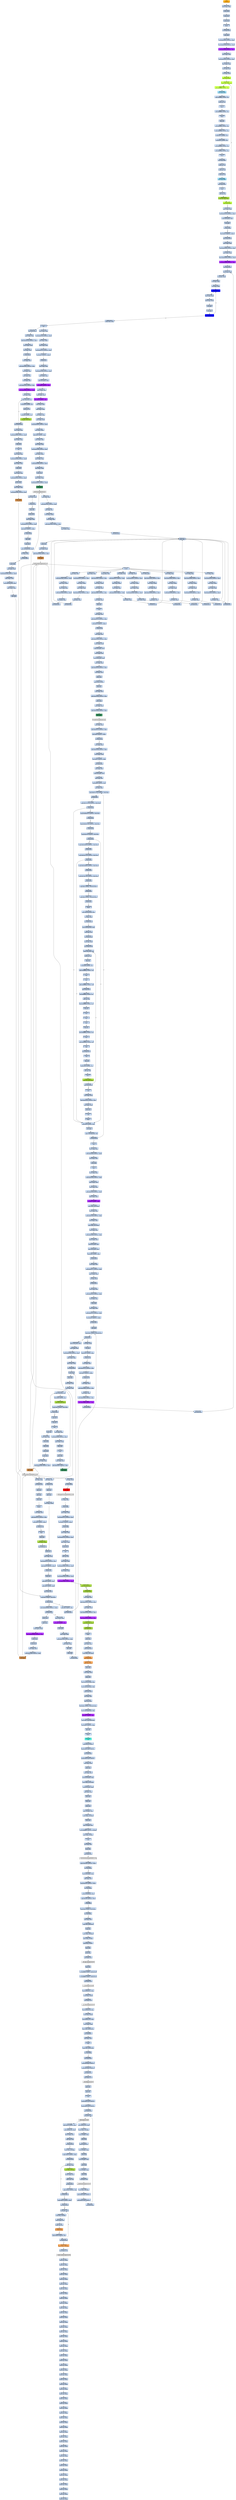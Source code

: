 strict digraph G {
	graph [bgcolor=transparent,
		name=G
	];
	node [color=lightsteelblue,
		fillcolor=lightsteelblue,
		shape=rectangle,
		style=filled
	];
	a0x0041d060pushl_ebp	[color=lightgrey,
		fillcolor=orange,
		label="start\npushl %ebp"];
	a0x0041d061movl_esp_ebp	[label="0x0041d061\nmovl %esp, %ebp"];
	a0x0041d060pushl_ebp -> a0x0041d061movl_esp_ebp	[color="#000000"];
	a0x0041d063pushl_ebx	[label="0x0041d063\npushl %ebx"];
	a0x0041d061movl_esp_ebp -> a0x0041d063pushl_ebx	[color="#000000"];
	a0x0041d064pushl_esi	[label="0x0041d064\npushl %esi"];
	a0x0041d063pushl_ebx -> a0x0041d064pushl_esi	[color="#000000"];
	a0x0041d065pushl_edi	[label="0x0041d065\npushl %edi"];
	a0x0041d064pushl_esi -> a0x0041d065pushl_edi	[color="#000000"];
	a0x0041d066pusha_	[label="0x0041d066\npusha "];
	a0x0041d065pushl_edi -> a0x0041d066pusha_	[color="#000000"];
	a0x0041d067call_0x0041d06c	[label="0x0041d067\ncall 0x0041d06c"];
	a0x0041d066pusha_ -> a0x0041d067call_0x0041d06c	[color="#000000"];
	a0x0041d06cpopl_ebp	[label="0x0041d06c\npopl %ebp"];
	a0x0041d067call_0x0041d06c -> a0x0041d06cpopl_ebp	[color="#000000"];
	a0x0041d06dsubl_0x40286cUINT32_ebp	[label="0x0041d06d\nsubl $0x40286c<UINT32>, %ebp"];
	a0x0041d06cpopl_ebp -> a0x0041d06dsubl_0x40286cUINT32_ebp	[color="#000000"];
	a0x0041d073movl_0x40345dUINT32_ecx	[label="0x0041d073\nmovl $0x40345d<UINT32>, %ecx"];
	a0x0041d06dsubl_0x40286cUINT32_ebp -> a0x0041d073movl_0x40345dUINT32_ecx	[color="#000000"];
	a0x0041d078subl_0x4028c6UINT32_ecx	[color=purple,
		fillcolor=purple,
		label="0x0041d078\nsubl $0x4028c6<UINT32>, %ecx"];
	a0x0041d073movl_0x40345dUINT32_ecx -> a0x0041d078subl_0x4028c6UINT32_ecx	[color="#000000"];
	a0x0041d07emovl_ebp_edx	[label="0x0041d07e\nmovl %ebp, %edx"];
	a0x0041d078subl_0x4028c6UINT32_ecx -> a0x0041d07emovl_ebp_edx	[color="#000000"];
	a0x0041d080addl_0x4028c6UINT32_edx	[label="0x0041d080\naddl $0x4028c6<UINT32>, %edx"];
	a0x0041d07emovl_ebp_edx -> a0x0041d080addl_0x4028c6UINT32_edx	[color="#000000"];
	a0x0041d086leal_edx__edi	[label="0x0041d086\nleal (%edx), %edi"];
	a0x0041d080addl_0x4028c6UINT32_edx -> a0x0041d086leal_edx__edi	[color="#000000"];
	a0x0041d088movl_edi_esi	[label="0x0041d088\nmovl %edi, %esi"];
	a0x0041d086leal_edx__edi -> a0x0041d088movl_edi_esi	[color="#000000"];
	a0x0041d08axorl_eax_eax	[label="0x0041d08a\nxorl %eax, %eax"];
	a0x0041d088movl_edi_esi -> a0x0041d08axorl_eax_eax	[color="#000000"];
	a0x0041d08cjmp_0x0041d092	[color=olivedrab1,
		fillcolor=olivedrab1,
		label="0x0041d08c\njmp 0x0041d092"];
	a0x0041d08axorl_eax_eax -> a0x0041d08cjmp_0x0041d092	[color="#000000"];
	a0x0041d092lodsb_ds_esi__al	[color=olivedrab1,
		fillcolor=olivedrab1,
		label="0x0041d092\nlodsb %ds:(%esi), %al"];
	a0x0041d08cjmp_0x0041d092 -> a0x0041d092lodsb_ds_esi__al	[color="#000000"];
	a0x0041d093xorb_0xffffff9fUINT8_al	[color=olivedrab1,
		fillcolor=olivedrab1,
		label="0x0041d093\nxorb $0xffffff9f<UINT8>, %al"];
	a0x0041d092lodsb_ds_esi__al -> a0x0041d093xorb_0xffffff9fUINT8_al	[color="#000000"];
	a0x0041d095jmp_0x0041d098	[color=skyblue,
		fillcolor=skyblue,
		label="0x0041d095\njmp 0x0041d098"];
	a0x0041d093xorb_0xffffff9fUINT8_al -> a0x0041d095jmp_0x0041d098	[color="#000000"];
	a0x0041d098subb_0xfffffff4UINT8_al	[label="0x0041d098\nsubb $0xfffffff4<UINT8>, %al"];
	a0x0041d095jmp_0x0041d098 -> a0x0041d098subb_0xfffffff4UINT8_al	[color="#000000"];
	a0x0041d09aaddb_cl_al	[label="0x0041d09a\naddb %cl, %al"];
	a0x0041d098subb_0xfffffff4UINT8_al -> a0x0041d09aaddb_cl_al	[color="#000000"];
	a0x0041d09cclc_	[label="0x0041d09c\nclc "];
	a0x0041d09aaddb_cl_al -> a0x0041d09cclc_	[color="#000000"];
	a0x0041d09drolb_0xffffff96UINT8_al	[label="0x0041d09d\nrolb $0xffffff96<UINT8>, %al"];
	a0x0041d09cclc_ -> a0x0041d09drolb_0xffffff96UINT8_al	[color="#000000"];
	a0x0041d0a0nop_	[label="0x0041d0a0\nnop "];
	a0x0041d09drolb_0xffffff96UINT8_al -> a0x0041d0a0nop_	[color="#000000"];
	a0x0041d0a1decb_al	[label="0x0041d0a1\ndecb %al"];
	a0x0041d0a0nop_ -> a0x0041d0a1decb_al	[color="#000000"];
	a0x0041d0a3xorb_0xffffff9fUINT8_al	[label="0x0041d0a3\nxorb $0xffffff9f<UINT8>, %al"];
	a0x0041d0a1decb_al -> a0x0041d0a3xorb_0xffffff9fUINT8_al	[color="#000000"];
	a0x0041d0a5subb_0xffffff8dUINT8_al	[label="0x0041d0a5\nsubb $0xffffff8d<UINT8>, %al"];
	a0x0041d0a3xorb_0xffffff9fUINT8_al -> a0x0041d0a5subb_0xffffff8dUINT8_al	[color="#000000"];
	a0x0041d0a7subb_0x71UINT8_al	[label="0x0041d0a7\nsubb $0x71<UINT8>, %al"];
	a0x0041d0a5subb_0xffffff8dUINT8_al -> a0x0041d0a7subb_0x71UINT8_al	[color="#000000"];
	a0x0041d0a9xorb_0x16UINT8_al	[label="0x0041d0a9\nxorb $0x16<UINT8>, %al"];
	a0x0041d0a7subb_0x71UINT8_al -> a0x0041d0a9xorb_0x16UINT8_al	[color="#000000"];
	a0x0041d0abrorb_0xffffff8bUINT8_al	[label="0x0041d0ab\nrorb $0xffffff8b<UINT8>, %al"];
	a0x0041d0a9xorb_0x16UINT8_al -> a0x0041d0abrorb_0xffffff8bUINT8_al	[color="#000000"];
	a0x0041d0aexorb_0xffffffeeUINT8_al	[label="0x0041d0ae\nxorb $0xffffffee<UINT8>, %al"];
	a0x0041d0abrorb_0xffffff8bUINT8_al -> a0x0041d0aexorb_0xffffffeeUINT8_al	[color="#000000"];
	a0x0041d0b0stc_	[label="0x0041d0b0\nstc "];
	a0x0041d0aexorb_0xffffffeeUINT8_al -> a0x0041d0b0stc_	[color="#000000"];
	a0x0041d0b1jmp_0x0041d0b4	[label="0x0041d0b1\njmp 0x0041d0b4"];
	a0x0041d0b0stc_ -> a0x0041d0b1jmp_0x0041d0b4	[color="#000000"];
	a0x0041d0b4addb_cl_al	[label="0x0041d0b4\naddb %cl, %al"];
	a0x0041d0b1jmp_0x0041d0b4 -> a0x0041d0b4addb_cl_al	[color="#000000"];
	a0x0041d0b6subb_cl_al	[label="0x0041d0b6\nsubb %cl, %al"];
	a0x0041d0b4addb_cl_al -> a0x0041d0b6subb_cl_al	[color="#000000"];
	a0x0041d0b8subb_cl_al	[label="0x0041d0b8\nsubb %cl, %al"];
	a0x0041d0b6subb_cl_al -> a0x0041d0b8subb_cl_al	[color="#000000"];
	a0x0041d0bajmp_0x0041d0bd	[color=skyblue,
		fillcolor=skyblue,
		label="0x0041d0ba\njmp 0x0041d0bd"];
	a0x0041d0b8subb_cl_al -> a0x0041d0bajmp_0x0041d0bd	[color="#000000"];
	a0x0041d0bdjmp_0x0041d0c0	[label="0x0041d0bd\njmp 0x0041d0c0"];
	a0x0041d0bajmp_0x0041d0bd -> a0x0041d0bdjmp_0x0041d0c0	[color="#000000"];
	a0x0041d0c0stc_	[label="0x0041d0c0\nstc "];
	a0x0041d0bdjmp_0x0041d0c0 -> a0x0041d0c0stc_	[color="#000000"];
	a0x0041d0c1subb_cl_al	[label="0x0041d0c1\nsubb %cl, %al"];
	a0x0041d0c0stc_ -> a0x0041d0c1subb_cl_al	[color="#000000"];
	a0x0041d0c3stosb_al_es_edi_	[color=yellowgreen,
		fillcolor=yellowgreen,
		label="0x0041d0c3\nstosb %al, %es:(%edi)"];
	a0x0041d0c1subb_cl_al -> a0x0041d0c3stosb_al_es_edi_	[color="#000000"];
	a0x0041d0c4loop_0x0041d092	[color=olivedrab1,
		fillcolor=olivedrab1,
		label="0x0041d0c4\nloop 0x0041d092"];
	a0x0041d0c3stosb_al_es_edi_ -> a0x0041d0c4loop_0x0041d092	[color="#000000"];
	a0x0041d0c4loop_0x0041d092 -> a0x0041d092lodsb_ds_esi__al	[color="#000000",
		label=T];
	a0x0041d0c6movl_ebp_edx	[label="0x0041d0c6\nmovl %ebp, %edx"];
	a0x0041d0c4loop_0x0041d092 -> a0x0041d0c6movl_ebp_edx	[color="#000000",
		label=F];
	a0x0041d0c8addl_0x40321fUINT32_edx	[label="0x0041d0c8\naddl $0x40321f<UINT32>, %edx"];
	a0x0041d0c6movl_ebp_edx -> a0x0041d0c8addl_0x40321fUINT32_edx	[color="#000000"];
	a0x0041d0cemovl_0x20esp__eax	[label="0x0041d0ce\nmovl 0x20(%esp), %eax"];
	a0x0041d0c8addl_0x40321fUINT32_edx -> a0x0041d0cemovl_0x20esp__eax	[color="#000000"];
	a0x0041d0d2incl_eax	[label="0x0041d0d2\nincl %eax"];
	a0x0041d0cemovl_0x20esp__eax -> a0x0041d0d2incl_eax	[color="#000000"];
	a0x0041d0d3js_0x0041d0dd	[label="0x0041d0d3\njs 0x0041d0dd"];
	a0x0041d0d2incl_eax -> a0x0041d0d3js_0x0041d0dd	[color="#000000"];
	a0x0041d0d5movl_0x1UINT32_edx_	[label="0x0041d0d5\nmovl $0x1<UINT32>, (%edx)"];
	a0x0041d0d3js_0x0041d0dd -> a0x0041d0d5movl_0x1UINT32_edx_	[color="#000000",
		label=F];
	a0x0041d0dbjmp_0x0041d0e3	[label="0x0041d0db\njmp 0x0041d0e3"];
	a0x0041d0d5movl_0x1UINT32_edx_ -> a0x0041d0dbjmp_0x0041d0e3	[color="#000000"];
	a0x0041d0e3movl_ebp_edx	[label="0x0041d0e3\nmovl %ebp, %edx"];
	a0x0041d0dbjmp_0x0041d0e3 -> a0x0041d0e3movl_ebp_edx	[color="#000000"];
	a0x0041d0e5addl_0x402866UINT32_edx	[label="0x0041d0e5\naddl $0x402866<UINT32>, %edx"];
	a0x0041d0e3movl_ebp_edx -> a0x0041d0e5addl_0x402866UINT32_edx	[color="#000000"];
	a0x0041d0ebleal_edx__eax	[label="0x0041d0eb\nleal (%edx), %eax"];
	a0x0041d0e5addl_0x402866UINT32_edx -> a0x0041d0ebleal_edx__eax	[color="#000000"];
	a0x0041d0edmovl_0x403065UINT32_ecx	[label="0x0041d0ed\nmovl $0x403065<UINT32>, %ecx"];
	a0x0041d0ebleal_edx__eax -> a0x0041d0edmovl_0x403065UINT32_ecx	[color="#000000"];
	a0x0041d0f2subl_0x402866UINT32_ecx	[color=purple,
		fillcolor=purple,
		label="0x0041d0f2\nsubl $0x402866<UINT32>, %ecx"];
	a0x0041d0edmovl_0x403065UINT32_ecx -> a0x0041d0f2subl_0x402866UINT32_ecx	[color="#000000"];
	a0x0041d0f8call_0x0041d401	[label="0x0041d0f8\ncall 0x0041d401"];
	a0x0041d0f2subl_0x402866UINT32_ecx -> a0x0041d0f8call_0x0041d401	[color="#000000"];
	a0x0041d401movl_eax_edi	[label="0x0041d401\nmovl %eax, %edi"];
	a0x0041d0f8call_0x0041d401 -> a0x0041d401movl_eax_edi	[color="#000000"];
	a0x0041d403xorl_eax_eax	[label="0x0041d403\nxorl %eax, %eax"];
	a0x0041d401movl_eax_edi -> a0x0041d403xorl_eax_eax	[color="#000000"];
	a0x0041d405xorl_ebx_ebx	[label="0x0041d405\nxorl %ebx, %ebx"];
	a0x0041d403xorl_eax_eax -> a0x0041d405xorl_ebx_ebx	[color="#000000"];
	a0x0041d407xorl_edx_edx	[label="0x0041d407\nxorl %edx, %edx"];
	a0x0041d405xorl_ebx_ebx -> a0x0041d407xorl_edx_edx	[color="#000000"];
	a0x0041d409movb_edi__al	[color=blue,
		fillcolor=blue,
		label="0x0041d409\nmovb (%edi), %al"];
	a0x0041d407xorl_edx_edx -> a0x0041d409movb_edi__al	[color="#000000"];
	a0x0041d40bmull_edx_eax	[label="0x0041d40b\nmull %edx, %eax"];
	a0x0041d409movb_edi__al -> a0x0041d40bmull_edx_eax	[color="#000000"];
	a0x0041d40daddl_eax_ebx	[label="0x0041d40d\naddl %eax, %ebx"];
	a0x0041d40bmull_edx_eax -> a0x0041d40daddl_eax_ebx	[color="#000000"];
	a0x0041d40fincl_edx	[label="0x0041d40f\nincl %edx"];
	a0x0041d40daddl_eax_ebx -> a0x0041d40fincl_edx	[color="#000000"];
	a0x0041d410incl_edi	[label="0x0041d410\nincl %edi"];
	a0x0041d40fincl_edx -> a0x0041d410incl_edi	[color="#000000"];
	a0x0041d411loop_0x0041d409	[color=blue,
		fillcolor=blue,
		label="0x0041d411\nloop 0x0041d409"];
	a0x0041d410incl_edi -> a0x0041d411loop_0x0041d409	[color="#000000"];
	a0x0041d411loop_0x0041d409 -> a0x0041d409movb_edi__al	[color="#000000",
		label=T];
	a0x0041d413xchgl_eax_ebx	[label="0x0041d413\nxchgl %eax, %ebx"];
	a0x0041d411loop_0x0041d409 -> a0x0041d413xchgl_eax_ebx	[color="#000000",
		label=F];
	a0x0041d414ret	[label="0x0041d414\nret"];
	a0x0041d413xchgl_eax_ebx -> a0x0041d414ret	[color="#000000"];
	a0x0041d0fdmovl_ebp_edx	[label="0x0041d0fd\nmovl %ebp, %edx"];
	a0x0041d414ret -> a0x0041d0fdmovl_ebp_edx	[color="#000000"];
	a0x0041d815jmp_0x0041d819	[label="0x0041d815\njmp 0x0041d819"];
	a0x0041d414ret -> a0x0041d815jmp_0x0041d819	[color="#000000"];
	a0x0041d0ffaddl_0x40321bUINT32_edx	[label="0x0041d0ff\naddl $0x40321b<UINT32>, %edx"];
	a0x0041d0fdmovl_ebp_edx -> a0x0041d0ffaddl_0x40321bUINT32_edx	[color="#000000"];
	a0x0041d105movl_eax_edx_	[label="0x0041d105\nmovl %eax, (%edx)"];
	a0x0041d0ffaddl_0x40321bUINT32_edx -> a0x0041d105movl_eax_edx_	[color="#000000"];
	a0x0041d107movl_ebp_edx	[label="0x0041d107\nmovl %ebp, %edx"];
	a0x0041d105movl_eax_edx_ -> a0x0041d107movl_ebp_edx	[color="#000000"];
	a0x0041d109addl_0x403213UINT32_edx	[label="0x0041d109\naddl $0x403213<UINT32>, %edx"];
	a0x0041d107movl_ebp_edx -> a0x0041d109addl_0x403213UINT32_edx	[color="#000000"];
	a0x0041d10ftestl_0x1UINT32_edx_	[label="0x0041d10f\ntestl $0x1<UINT32>, (%edx)"];
	a0x0041d109addl_0x403213UINT32_edx -> a0x0041d10ftestl_0x1UINT32_edx_	[color="#000000"];
	a0x0041d115je_0x0041d15f	[label="0x0041d115\nje 0x0041d15f"];
	a0x0041d10ftestl_0x1UINT32_edx_ -> a0x0041d115je_0x0041d15f	[color="#000000"];
	a0x0041d15fmovl_ebp_edx	[label="0x0041d15f\nmovl %ebp, %edx"];
	a0x0041d115je_0x0041d15f -> a0x0041d15fmovl_ebp_edx	[color="#000000",
		label=T];
	a0x0041d161addl_0x40320bUINT32_edx	[label="0x0041d161\naddl $0x40320b<UINT32>, %edx"];
	a0x0041d15fmovl_ebp_edx -> a0x0041d161addl_0x40320bUINT32_edx	[color="#000000"];
	a0x0041d167movl_edx__eax	[label="0x0041d167\nmovl (%edx), %eax"];
	a0x0041d161addl_0x40320bUINT32_edx -> a0x0041d167movl_edx__eax	[color="#000000"];
	a0x0041d169addl_0x3ceax__eax	[label="0x0041d169\naddl 0x3c(%eax), %eax"];
	a0x0041d167movl_edx__eax -> a0x0041d169addl_0x3ceax__eax	[color="#000000"];
	a0x0041d16caddl_0x80UINT32_eax	[color=purple,
		fillcolor=purple,
		label="0x0041d16c\naddl $0x80<UINT32>, %eax"];
	a0x0041d169addl_0x3ceax__eax -> a0x0041d16caddl_0x80UINT32_eax	[color="#000000"];
	a0x0041d171movl_eax__ecx	[label="0x0041d171\nmovl (%eax), %ecx"];
	a0x0041d16caddl_0x80UINT32_eax -> a0x0041d171movl_eax__ecx	[color="#000000"];
	a0x0041d173addl_edx__ecx	[label="0x0041d173\naddl (%edx), %ecx"];
	a0x0041d171movl_eax__ecx -> a0x0041d173addl_edx__ecx	[color="#000000"];
	a0x0041d175addl_0x10UINT8_ecx	[color=purple,
		fillcolor=purple,
		label="0x0041d175\naddl $0x10<UINT8>, %ecx"];
	a0x0041d173addl_edx__ecx -> a0x0041d175addl_0x10UINT8_ecx	[color="#000000"];
	a0x0041d178movl_ecx__eax	[label="0x0041d178\nmovl (%ecx), %eax"];
	a0x0041d175addl_0x10UINT8_ecx -> a0x0041d178movl_ecx__eax	[color="#000000"];
	a0x0041d17aaddl_edx__eax	[label="0x0041d17a\naddl (%edx), %eax"];
	a0x0041d178movl_ecx__eax -> a0x0041d17aaddl_edx__eax	[color="#000000"];
	a0x0041d17cmovl_eax__ebx	[label="0x0041d17c\nmovl (%eax), %ebx"];
	a0x0041d17aaddl_edx__eax -> a0x0041d17cmovl_eax__ebx	[color="#000000"];
	a0x0041d17emovl_ebp_edx	[label="0x0041d17e\nmovl %ebp, %edx"];
	a0x0041d17cmovl_eax__ebx -> a0x0041d17emovl_ebp_edx	[color="#000000"];
	a0x0041d180addl_0x403397UINT32_edx	[label="0x0041d180\naddl $0x403397<UINT32>, %edx"];
	a0x0041d17emovl_ebp_edx -> a0x0041d180addl_0x403397UINT32_edx	[color="#000000"];
	a0x0041d186movl_ebx_edx_	[label="0x0041d186\nmovl %ebx, (%edx)"];
	a0x0041d180addl_0x403397UINT32_edx -> a0x0041d186movl_ebx_edx_	[color="#000000"];
	a0x0041d188addl_0x4UINT8_eax	[label="0x0041d188\naddl $0x4<UINT8>, %eax"];
	a0x0041d186movl_ebx_edx_ -> a0x0041d188addl_0x4UINT8_eax	[color="#000000"];
	a0x0041d18bmovl_eax__ebx	[label="0x0041d18b\nmovl (%eax), %ebx"];
	a0x0041d188addl_0x4UINT8_eax -> a0x0041d18bmovl_eax__ebx	[color="#000000"];
	a0x0041d18dmovl_ebp_edx	[label="0x0041d18d\nmovl %ebp, %edx"];
	a0x0041d18bmovl_eax__ebx -> a0x0041d18dmovl_ebp_edx	[color="#000000"];
	a0x0041d18faddl_0x40339bUINT32_edx	[label="0x0041d18f\naddl $0x40339b<UINT32>, %edx"];
	a0x0041d18dmovl_ebp_edx -> a0x0041d18faddl_0x40339bUINT32_edx	[color="#000000"];
	a0x0041d195movl_ebx_edx_	[label="0x0041d195\nmovl %ebx, (%edx)"];
	a0x0041d18faddl_0x40339bUINT32_edx -> a0x0041d195movl_ebx_edx_	[color="#000000"];
	a0x0041d197movl_ebp_edx	[label="0x0041d197\nmovl %ebp, %edx"];
	a0x0041d195movl_ebx_edx_ -> a0x0041d197movl_ebp_edx	[color="#000000"];
	a0x0041d199addl_0x40339fUINT32_edx	[label="0x0041d199\naddl $0x40339f<UINT32>, %edx"];
	a0x0041d197movl_ebp_edx -> a0x0041d199addl_0x40339fUINT32_edx	[color="#000000"];
	a0x0041d19fleal_edx__eax	[label="0x0041d19f\nleal (%edx), %eax"];
	a0x0041d199addl_0x40339fUINT32_edx -> a0x0041d19fleal_edx__eax	[color="#000000"];
	a0x0041d1a1pushl_eax	[label="0x0041d1a1\npushl %eax"];
	a0x0041d19fleal_edx__eax -> a0x0041d1a1pushl_eax	[color="#000000"];
	a0x0041d1a2movl_ebp_edx	[label="0x0041d1a2\nmovl %ebp, %edx"];
	a0x0041d1a1pushl_eax -> a0x0041d1a2movl_ebp_edx	[color="#000000"];
	a0x0041d1a4addl_0x403397UINT32_edx	[label="0x0041d1a4\naddl $0x403397<UINT32>, %edx"];
	a0x0041d1a2movl_ebp_edx -> a0x0041d1a4addl_0x403397UINT32_edx	[color="#000000"];
	a0x0041d1aacall_edx_	[color=seagreen,
		fillcolor=seagreen,
		label="0x0041d1aa\ncall (%edx)"];
	a0x0041d1a4addl_0x403397UINT32_edx -> a0x0041d1aacall_edx_	[color="#000000"];
	LoadLibraryA_kernel32_dll	[color=lightgrey,
		fillcolor=lightgrey,
		label="LoadLibraryA@kernel32.dll"];
	a0x0041d1aacall_edx_ -> LoadLibraryA_kernel32_dll	[color="#000000"];
	a0x0041d1acmovl_ebp_edx	[label="0x0041d1ac\nmovl %ebp, %edx"];
	LoadLibraryA_kernel32_dll -> a0x0041d1acmovl_ebp_edx	[color="#000000"];
	a0x0041d67atestl_eax_eax	[label="0x0041d67a\ntestl %eax, %eax"];
	LoadLibraryA_kernel32_dll -> a0x0041d67atestl_eax_eax	[color="#000000"];
	a0x0041d1aeaddl_0x4033acUINT32_edx	[label="0x0041d1ae\naddl $0x4033ac<UINT32>, %edx"];
	a0x0041d1acmovl_ebp_edx -> a0x0041d1aeaddl_0x4033acUINT32_edx	[color="#000000"];
	a0x0041d1b4movl_eax_esi	[label="0x0041d1b4\nmovl %eax, %esi"];
	a0x0041d1aeaddl_0x4033acUINT32_edx -> a0x0041d1b4movl_eax_esi	[color="#000000"];
	a0x0041d1b6movl_eax_edx_	[label="0x0041d1b6\nmovl %eax, (%edx)"];
	a0x0041d1b4movl_eax_esi -> a0x0041d1b6movl_eax_edx_	[color="#000000"];
	a0x0041d1b8movl_ebp_edx	[label="0x0041d1b8\nmovl %ebp, %edx"];
	a0x0041d1b6movl_eax_edx_ -> a0x0041d1b8movl_ebp_edx	[color="#000000"];
	a0x0041d1baaddl_0x4033b0UINT32_edx	[label="0x0041d1ba\naddl $0x4033b0<UINT32>, %edx"];
	a0x0041d1b8movl_ebp_edx -> a0x0041d1baaddl_0x4033b0UINT32_edx	[color="#000000"];
	a0x0041d1c0leal_edx__eax	[label="0x0041d1c0\nleal (%edx), %eax"];
	a0x0041d1baaddl_0x4033b0UINT32_edx -> a0x0041d1c0leal_edx__eax	[color="#000000"];
	a0x0041d1c2call_0x0041d2a5	[label="0x0041d1c2\ncall 0x0041d2a5"];
	a0x0041d1c0leal_edx__eax -> a0x0041d1c2call_0x0041d2a5	[color="#000000"];
	a0x0041d2a5pushl_eax	[label="0x0041d2a5\npushl %eax"];
	a0x0041d1c2call_0x0041d2a5 -> a0x0041d2a5pushl_eax	[color="#000000"];
	a0x0041d2a6pushl_esi	[label="0x0041d2a6\npushl %esi"];
	a0x0041d2a5pushl_eax -> a0x0041d2a6pushl_esi	[color="#000000"];
	a0x0041d2a7movl_ebp_edx	[label="0x0041d2a7\nmovl %ebp, %edx"];
	a0x0041d2a6pushl_esi -> a0x0041d2a7movl_ebp_edx	[color="#000000"];
	a0x0041d2a9addl_0x40339bUINT32_edx	[label="0x0041d2a9\naddl $0x40339b<UINT32>, %edx"];
	a0x0041d2a7movl_ebp_edx -> a0x0041d2a9addl_0x40339bUINT32_edx	[color="#000000"];
	a0x0041d2afcall_edx_	[color=peru,
		fillcolor=peru,
		label="0x0041d2af\ncall (%edx)"];
	a0x0041d2a9addl_0x40339bUINT32_edx -> a0x0041d2afcall_edx_	[color="#000000"];
	GetProcAddress_kernel32_dll	[color=lightgrey,
		fillcolor=lightgrey,
		label="GetProcAddress@kernel32.dll"];
	a0x0041d2afcall_edx_ -> GetProcAddress_kernel32_dll	[color="#000000"];
	a0x0041d2b1ret	[label="0x0041d2b1\nret"];
	GetProcAddress_kernel32_dll -> a0x0041d2b1ret	[color="#000000"];
	a0x0041d700orl_eax_eax	[label="0x0041d700\norl %eax, %eax"];
	GetProcAddress_kernel32_dll -> a0x0041d700orl_eax_eax	[color="#000000"];
	a0x0041d749testl_eax_eax	[label="0x0041d749\ntestl %eax, %eax"];
	GetProcAddress_kernel32_dll -> a0x0041d749testl_eax_eax	[color="#000000"];
	a0x0041d1c7movl_ebp_edx	[label="0x0041d1c7\nmovl %ebp, %edx"];
	a0x0041d2b1ret -> a0x0041d1c7movl_ebp_edx	[color="#000000"];
	a0x0041d1e0movl_ebp_edx	[label="0x0041d1e0\nmovl %ebp, %edx"];
	a0x0041d2b1ret -> a0x0041d1e0movl_ebp_edx	[color="#000000"];
	a0x0041d1f9movl_ebp_edx	[label="0x0041d1f9\nmovl %ebp, %edx"];
	a0x0041d2b1ret -> a0x0041d1f9movl_ebp_edx	[color="#000000"];
	a0x0041d212movl_ebp_edx	[label="0x0041d212\nmovl %ebp, %edx"];
	a0x0041d2b1ret -> a0x0041d212movl_ebp_edx	[color="#000000"];
	a0x0041d22bmovl_ebp_edx	[label="0x0041d22b\nmovl %ebp, %edx"];
	a0x0041d2b1ret -> a0x0041d22bmovl_ebp_edx	[color="#000000"];
	a0x0041d244movl_ebp_edx	[label="0x0041d244\nmovl %ebp, %edx"];
	a0x0041d2b1ret -> a0x0041d244movl_ebp_edx	[color="#000000"];
	a0x0041d25dmovl_ebp_edx	[label="0x0041d25d\nmovl %ebp, %edx"];
	a0x0041d2b1ret -> a0x0041d25dmovl_ebp_edx	[color="#000000"];
	a0x0041d276movl_ebp_edx	[label="0x0041d276\nmovl %ebp, %edx"];
	a0x0041d2b1ret -> a0x0041d276movl_ebp_edx	[color="#000000"];
	a0x0041d28fmovl_ebp_edx	[label="0x0041d28f\nmovl %ebp, %edx"];
	a0x0041d2b1ret -> a0x0041d28fmovl_ebp_edx	[color="#000000"];
	a0x0041d1c9addl_0x4033c1UINT32_edx	[label="0x0041d1c9\naddl $0x4033c1<UINT32>, %edx"];
	a0x0041d1c7movl_ebp_edx -> a0x0041d1c9addl_0x4033c1UINT32_edx	[color="#000000"];
	a0x0041d1cfmovl_eax_edx_	[label="0x0041d1cf\nmovl %eax, (%edx)"];
	a0x0041d1c9addl_0x4033c1UINT32_edx -> a0x0041d1cfmovl_eax_edx_	[color="#000000"];
	a0x0041d1d1movl_ebp_edx	[label="0x0041d1d1\nmovl %ebp, %edx"];
	a0x0041d1cfmovl_eax_edx_ -> a0x0041d1d1movl_ebp_edx	[color="#000000"];
	a0x0041d1d3addl_0x4033c5UINT32_edx	[label="0x0041d1d3\naddl $0x4033c5<UINT32>, %edx"];
	a0x0041d1d1movl_ebp_edx -> a0x0041d1d3addl_0x4033c5UINT32_edx	[color="#000000"];
	a0x0041d1d9leal_edx__eax	[label="0x0041d1d9\nleal (%edx), %eax"];
	a0x0041d1d3addl_0x4033c5UINT32_edx -> a0x0041d1d9leal_edx__eax	[color="#000000"];
	a0x0041d1dbcall_0x0041d2a5	[label="0x0041d1db\ncall 0x0041d2a5"];
	a0x0041d1d9leal_edx__eax -> a0x0041d1dbcall_0x0041d2a5	[color="#000000"];
	a0x0041d1dbcall_0x0041d2a5 -> a0x0041d2a5pushl_eax	[color="#000000"];
	a0x0041d1e2addl_0x4033d4UINT32_edx	[label="0x0041d1e2\naddl $0x4033d4<UINT32>, %edx"];
	a0x0041d1e0movl_ebp_edx -> a0x0041d1e2addl_0x4033d4UINT32_edx	[color="#000000"];
	a0x0041d1e8movl_eax_edx_	[label="0x0041d1e8\nmovl %eax, (%edx)"];
	a0x0041d1e2addl_0x4033d4UINT32_edx -> a0x0041d1e8movl_eax_edx_	[color="#000000"];
	a0x0041d1eamovl_ebp_edx	[label="0x0041d1ea\nmovl %ebp, %edx"];
	a0x0041d1e8movl_eax_edx_ -> a0x0041d1eamovl_ebp_edx	[color="#000000"];
	a0x0041d1ecaddl_0x4033d8UINT32_edx	[label="0x0041d1ec\naddl $0x4033d8<UINT32>, %edx"];
	a0x0041d1eamovl_ebp_edx -> a0x0041d1ecaddl_0x4033d8UINT32_edx	[color="#000000"];
	a0x0041d1f2leal_edx__eax	[label="0x0041d1f2\nleal (%edx), %eax"];
	a0x0041d1ecaddl_0x4033d8UINT32_edx -> a0x0041d1f2leal_edx__eax	[color="#000000"];
	a0x0041d1f4call_0x0041d2a5	[label="0x0041d1f4\ncall 0x0041d2a5"];
	a0x0041d1f2leal_edx__eax -> a0x0041d1f4call_0x0041d2a5	[color="#000000"];
	a0x0041d1f4call_0x0041d2a5 -> a0x0041d2a5pushl_eax	[color="#000000"];
	a0x0041d1fbaddl_0x4033ebUINT32_edx	[label="0x0041d1fb\naddl $0x4033eb<UINT32>, %edx"];
	a0x0041d1f9movl_ebp_edx -> a0x0041d1fbaddl_0x4033ebUINT32_edx	[color="#000000"];
	a0x0041d201movl_eax_edx_	[label="0x0041d201\nmovl %eax, (%edx)"];
	a0x0041d1fbaddl_0x4033ebUINT32_edx -> a0x0041d201movl_eax_edx_	[color="#000000"];
	a0x0041d203movl_ebp_edx	[label="0x0041d203\nmovl %ebp, %edx"];
	a0x0041d201movl_eax_edx_ -> a0x0041d203movl_ebp_edx	[color="#000000"];
	a0x0041d205addl_0x4033efUINT32_edx	[label="0x0041d205\naddl $0x4033ef<UINT32>, %edx"];
	a0x0041d203movl_ebp_edx -> a0x0041d205addl_0x4033efUINT32_edx	[color="#000000"];
	a0x0041d20bleal_edx__eax	[label="0x0041d20b\nleal (%edx), %eax"];
	a0x0041d205addl_0x4033efUINT32_edx -> a0x0041d20bleal_edx__eax	[color="#000000"];
	a0x0041d20dcall_0x0041d2a5	[label="0x0041d20d\ncall 0x0041d2a5"];
	a0x0041d20bleal_edx__eax -> a0x0041d20dcall_0x0041d2a5	[color="#000000"];
	a0x0041d20dcall_0x0041d2a5 -> a0x0041d2a5pushl_eax	[color="#000000"];
	a0x0041d214addl_0x4033fbUINT32_edx	[label="0x0041d214\naddl $0x4033fb<UINT32>, %edx"];
	a0x0041d212movl_ebp_edx -> a0x0041d214addl_0x4033fbUINT32_edx	[color="#000000"];
	a0x0041d21amovl_eax_edx_	[label="0x0041d21a\nmovl %eax, (%edx)"];
	a0x0041d214addl_0x4033fbUINT32_edx -> a0x0041d21amovl_eax_edx_	[color="#000000"];
	a0x0041d21cmovl_ebp_edx	[label="0x0041d21c\nmovl %ebp, %edx"];
	a0x0041d21amovl_eax_edx_ -> a0x0041d21cmovl_ebp_edx	[color="#000000"];
	a0x0041d21eaddl_0x4033ffUINT32_edx	[label="0x0041d21e\naddl $0x4033ff<UINT32>, %edx"];
	a0x0041d21cmovl_ebp_edx -> a0x0041d21eaddl_0x4033ffUINT32_edx	[color="#000000"];
	a0x0041d224leal_edx__eax	[label="0x0041d224\nleal (%edx), %eax"];
	a0x0041d21eaddl_0x4033ffUINT32_edx -> a0x0041d224leal_edx__eax	[color="#000000"];
	a0x0041d226call_0x0041d2a5	[label="0x0041d226\ncall 0x0041d2a5"];
	a0x0041d224leal_edx__eax -> a0x0041d226call_0x0041d2a5	[color="#000000"];
	a0x0041d226call_0x0041d2a5 -> a0x0041d2a5pushl_eax	[color="#000000"];
	a0x0041d22daddl_0x40340bUINT32_edx	[label="0x0041d22d\naddl $0x40340b<UINT32>, %edx"];
	a0x0041d22bmovl_ebp_edx -> a0x0041d22daddl_0x40340bUINT32_edx	[color="#000000"];
	a0x0041d233movl_eax_edx_	[label="0x0041d233\nmovl %eax, (%edx)"];
	a0x0041d22daddl_0x40340bUINT32_edx -> a0x0041d233movl_eax_edx_	[color="#000000"];
	a0x0041d235movl_ebp_edx	[label="0x0041d235\nmovl %ebp, %edx"];
	a0x0041d233movl_eax_edx_ -> a0x0041d235movl_ebp_edx	[color="#000000"];
	a0x0041d237addl_0x40340fUINT32_edx	[label="0x0041d237\naddl $0x40340f<UINT32>, %edx"];
	a0x0041d235movl_ebp_edx -> a0x0041d237addl_0x40340fUINT32_edx	[color="#000000"];
	a0x0041d23dleal_edx__eax	[label="0x0041d23d\nleal (%edx), %eax"];
	a0x0041d237addl_0x40340fUINT32_edx -> a0x0041d23dleal_edx__eax	[color="#000000"];
	a0x0041d23fcall_0x0041d2a5	[label="0x0041d23f\ncall 0x0041d2a5"];
	a0x0041d23dleal_edx__eax -> a0x0041d23fcall_0x0041d2a5	[color="#000000"];
	a0x0041d23fcall_0x0041d2a5 -> a0x0041d2a5pushl_eax	[color="#000000"];
	a0x0041d246addl_0x40341aUINT32_edx	[label="0x0041d246\naddl $0x40341a<UINT32>, %edx"];
	a0x0041d244movl_ebp_edx -> a0x0041d246addl_0x40341aUINT32_edx	[color="#000000"];
	a0x0041d24cmovl_eax_edx_	[label="0x0041d24c\nmovl %eax, (%edx)"];
	a0x0041d246addl_0x40341aUINT32_edx -> a0x0041d24cmovl_eax_edx_	[color="#000000"];
	a0x0041d24emovl_ebp_edx	[label="0x0041d24e\nmovl %ebp, %edx"];
	a0x0041d24cmovl_eax_edx_ -> a0x0041d24emovl_ebp_edx	[color="#000000"];
	a0x0041d250addl_0x40341eUINT32_edx	[label="0x0041d250\naddl $0x40341e<UINT32>, %edx"];
	a0x0041d24emovl_ebp_edx -> a0x0041d250addl_0x40341eUINT32_edx	[color="#000000"];
	a0x0041d256leal_edx__eax	[label="0x0041d256\nleal (%edx), %eax"];
	a0x0041d250addl_0x40341eUINT32_edx -> a0x0041d256leal_edx__eax	[color="#000000"];
	a0x0041d258call_0x0041d2a5	[label="0x0041d258\ncall 0x0041d2a5"];
	a0x0041d256leal_edx__eax -> a0x0041d258call_0x0041d2a5	[color="#000000"];
	a0x0041d258call_0x0041d2a5 -> a0x0041d2a5pushl_eax	[color="#000000"];
	a0x0041d25faddl_0x403427UINT32_edx	[label="0x0041d25f\naddl $0x403427<UINT32>, %edx"];
	a0x0041d25dmovl_ebp_edx -> a0x0041d25faddl_0x403427UINT32_edx	[color="#000000"];
	a0x0041d265movl_eax_edx_	[label="0x0041d265\nmovl %eax, (%edx)"];
	a0x0041d25faddl_0x403427UINT32_edx -> a0x0041d265movl_eax_edx_	[color="#000000"];
	a0x0041d267movl_ebp_edx	[label="0x0041d267\nmovl %ebp, %edx"];
	a0x0041d265movl_eax_edx_ -> a0x0041d267movl_ebp_edx	[color="#000000"];
	a0x0041d269addl_0x40342bUINT32_edx	[label="0x0041d269\naddl $0x40342b<UINT32>, %edx"];
	a0x0041d267movl_ebp_edx -> a0x0041d269addl_0x40342bUINT32_edx	[color="#000000"];
	a0x0041d26fleal_edx__eax	[label="0x0041d26f\nleal (%edx), %eax"];
	a0x0041d269addl_0x40342bUINT32_edx -> a0x0041d26fleal_edx__eax	[color="#000000"];
	a0x0041d271call_0x0041d2a5	[label="0x0041d271\ncall 0x0041d2a5"];
	a0x0041d26fleal_edx__eax -> a0x0041d271call_0x0041d2a5	[color="#000000"];
	a0x0041d271call_0x0041d2a5 -> a0x0041d2a5pushl_eax	[color="#000000"];
	a0x0041d278addl_0x403437UINT32_edx	[label="0x0041d278\naddl $0x403437<UINT32>, %edx"];
	a0x0041d276movl_ebp_edx -> a0x0041d278addl_0x403437UINT32_edx	[color="#000000"];
	a0x0041d27emovl_eax_edx_	[label="0x0041d27e\nmovl %eax, (%edx)"];
	a0x0041d278addl_0x403437UINT32_edx -> a0x0041d27emovl_eax_edx_	[color="#000000"];
	a0x0041d280movl_ebp_edx	[label="0x0041d280\nmovl %ebp, %edx"];
	a0x0041d27emovl_eax_edx_ -> a0x0041d280movl_ebp_edx	[color="#000000"];
	a0x0041d282addl_0x40343bUINT32_edx	[label="0x0041d282\naddl $0x40343b<UINT32>, %edx"];
	a0x0041d280movl_ebp_edx -> a0x0041d282addl_0x40343bUINT32_edx	[color="#000000"];
	a0x0041d288leal_edx__eax	[label="0x0041d288\nleal (%edx), %eax"];
	a0x0041d282addl_0x40343bUINT32_edx -> a0x0041d288leal_edx__eax	[color="#000000"];
	a0x0041d28acall_0x0041d2a5	[label="0x0041d28a\ncall 0x0041d2a5"];
	a0x0041d288leal_edx__eax -> a0x0041d28acall_0x0041d2a5	[color="#000000"];
	a0x0041d28acall_0x0041d2a5 -> a0x0041d2a5pushl_eax	[color="#000000"];
	a0x0041d291addl_0x403447UINT32_edx	[label="0x0041d291\naddl $0x403447<UINT32>, %edx"];
	a0x0041d28fmovl_ebp_edx -> a0x0041d291addl_0x403447UINT32_edx	[color="#000000"];
	a0x0041d297movl_eax_edx_	[label="0x0041d297\nmovl %eax, (%edx)"];
	a0x0041d291addl_0x403447UINT32_edx -> a0x0041d297movl_eax_edx_	[color="#000000"];
	a0x0041d299movl_ebp_edx	[label="0x0041d299\nmovl %ebp, %edx"];
	a0x0041d297movl_eax_edx_ -> a0x0041d299movl_ebp_edx	[color="#000000"];
	a0x0041d29baddl_0x402ab2UINT32_edx	[label="0x0041d29b\naddl $0x402ab2<UINT32>, %edx"];
	a0x0041d299movl_ebp_edx -> a0x0041d29baddl_0x402ab2UINT32_edx	[color="#000000"];
	a0x0041d2a1leal_edx__eax	[label="0x0041d2a1\nleal (%edx), %eax"];
	a0x0041d29baddl_0x402ab2UINT32_edx -> a0x0041d2a1leal_edx__eax	[color="#000000"];
	a0x0041d2a3pushl_eax	[label="0x0041d2a3\npushl %eax"];
	a0x0041d2a1leal_edx__eax -> a0x0041d2a3pushl_eax	[color="#000000"];
	a0x0041d2a4ret	[label="0x0041d2a4\nret"];
	a0x0041d2a3pushl_eax -> a0x0041d2a4ret	[color="#000000"];
	a0x0041d2b2movl_ebp_edx	[label="0x0041d2b2\nmovl %ebp, %edx"];
	a0x0041d2a4ret -> a0x0041d2b2movl_ebp_edx	[color="#000000"];
	a0x0041d2b4addl_0x403213UINT32_edx	[label="0x0041d2b4\naddl $0x403213<UINT32>, %edx"];
	a0x0041d2b2movl_ebp_edx -> a0x0041d2b4addl_0x403213UINT32_edx	[color="#000000"];
	a0x0041d2batestl_0x10UINT32_edx_	[label="0x0041d2ba\ntestl $0x10<UINT32>, (%edx)"];
	a0x0041d2b4addl_0x403213UINT32_edx -> a0x0041d2batestl_0x10UINT32_edx_	[color="#000000"];
	a0x0041d2c0je_0x0041d2fd	[label="0x0041d2c0\nje 0x0041d2fd"];
	a0x0041d2batestl_0x10UINT32_edx_ -> a0x0041d2c0je_0x0041d2fd	[color="#000000"];
	a0x0041d2fdmovl_ebp_edx	[label="0x0041d2fd\nmovl %ebp, %edx"];
	a0x0041d2c0je_0x0041d2fd -> a0x0041d2fdmovl_ebp_edx	[color="#000000",
		label=T];
	a0x0041d2ffaddl_0x40320bUINT32_edx	[label="0x0041d2ff\naddl $0x40320b<UINT32>, %edx"];
	a0x0041d2fdmovl_ebp_edx -> a0x0041d2ffaddl_0x40320bUINT32_edx	[color="#000000"];
	a0x0041d305movl_edx__edi	[label="0x0041d305\nmovl (%edx), %edi"];
	a0x0041d2ffaddl_0x40320bUINT32_edx -> a0x0041d305movl_edx__edi	[color="#000000"];
	a0x0041d307addl_0x3cedi__edi	[label="0x0041d307\naddl 0x3c(%edi), %edi"];
	a0x0041d305movl_edx__edi -> a0x0041d307addl_0x3cedi__edi	[color="#000000"];
	a0x0041d30amovl_edx__esi	[label="0x0041d30a\nmovl (%edx), %esi"];
	a0x0041d307addl_0x3cedi__edi -> a0x0041d30amovl_edx__esi	[color="#000000"];
	a0x0041d30cmovl_0x54edi__ecx	[label="0x0041d30c\nmovl 0x54(%edi), %ecx"];
	a0x0041d30amovl_edx__esi -> a0x0041d30cmovl_0x54edi__ecx	[color="#000000"];
	a0x0041d30fmovl_ebp_edx	[label="0x0041d30f\nmovl %ebp, %edx"];
	a0x0041d30cmovl_0x54edi__ecx -> a0x0041d30fmovl_ebp_edx	[color="#000000"];
	a0x0041d311addl_0x403479UINT32_edx	[label="0x0041d311\naddl $0x403479<UINT32>, %edx"];
	a0x0041d30fmovl_ebp_edx -> a0x0041d311addl_0x403479UINT32_edx	[color="#000000"];
	a0x0041d317leal_edx__eax	[label="0x0041d317\nleal (%edx), %eax"];
	a0x0041d311addl_0x403479UINT32_edx -> a0x0041d317leal_edx__eax	[color="#000000"];
	a0x0041d319pushl_eax	[label="0x0041d319\npushl %eax"];
	a0x0041d317leal_edx__eax -> a0x0041d319pushl_eax	[color="#000000"];
	a0x0041d31apushl_0x4UINT8	[label="0x0041d31a\npushl $0x4<UINT8>"];
	a0x0041d319pushl_eax -> a0x0041d31apushl_0x4UINT8	[color="#000000"];
	a0x0041d31cpushl_ecx	[label="0x0041d31c\npushl %ecx"];
	a0x0041d31apushl_0x4UINT8 -> a0x0041d31cpushl_ecx	[color="#000000"];
	a0x0041d31dmovl_ebp_edx	[label="0x0041d31d\nmovl %ebp, %edx"];
	a0x0041d31cpushl_ecx -> a0x0041d31dmovl_ebp_edx	[color="#000000"];
	a0x0041d31faddl_0x40320bUINT32_edx	[label="0x0041d31f\naddl $0x40320b<UINT32>, %edx"];
	a0x0041d31dmovl_ebp_edx -> a0x0041d31faddl_0x40320bUINT32_edx	[color="#000000"];
	a0x0041d325pushl_edx_	[label="0x0041d325\npushl (%edx)"];
	a0x0041d31faddl_0x40320bUINT32_edx -> a0x0041d325pushl_edx_	[color="#000000"];
	a0x0041d327movl_ebp_edx	[label="0x0041d327\nmovl %ebp, %edx"];
	a0x0041d325pushl_edx_ -> a0x0041d327movl_ebp_edx	[color="#000000"];
	a0x0041d329addl_0x4033d4UINT32_edx	[label="0x0041d329\naddl $0x4033d4<UINT32>, %edx"];
	a0x0041d327movl_ebp_edx -> a0x0041d329addl_0x4033d4UINT32_edx	[color="#000000"];
	a0x0041d32fcall_edx_	[color=seagreen,
		fillcolor=seagreen,
		label="0x0041d32f\ncall (%edx)"];
	a0x0041d329addl_0x4033d4UINT32_edx -> a0x0041d32fcall_edx_	[color="#000000"];
	VirtualProtect_Kernel32_dll	[color=lightgrey,
		fillcolor=lightgrey,
		label="VirtualProtect@Kernel32.dll"];
	a0x0041d32fcall_edx_ -> VirtualProtect_Kernel32_dll	[color="#000000"];
	a0x0041d331movl_ebp_edx	[label="0x0041d331\nmovl %ebp, %edx"];
	VirtualProtect_Kernel32_dll -> a0x0041d331movl_ebp_edx	[color="#000000"];
	a0x0041d333addl_0x403213UINT32_edx	[label="0x0041d333\naddl $0x403213<UINT32>, %edx"];
	a0x0041d331movl_ebp_edx -> a0x0041d333addl_0x403213UINT32_edx	[color="#000000"];
	a0x0041d339testl_0x8UINT32_edx_	[label="0x0041d339\ntestl $0x8<UINT32>, (%edx)"];
	a0x0041d333addl_0x403213UINT32_edx -> a0x0041d339testl_0x8UINT32_edx_	[color="#000000"];
	a0x0041d33fje_0x0041d42e	[label="0x0041d33f\nje 0x0041d42e"];
	a0x0041d339testl_0x8UINT32_edx_ -> a0x0041d33fje_0x0041d42e	[color="#000000"];
	a0x0041d42emovl_ebp_edx	[label="0x0041d42e\nmovl %ebp, %edx"];
	a0x0041d33fje_0x0041d42e -> a0x0041d42emovl_ebp_edx	[color="#000000",
		label=T];
	a0x0041d430addl_0x40320bUINT32_edx	[label="0x0041d430\naddl $0x40320b<UINT32>, %edx"];
	a0x0041d42emovl_ebp_edx -> a0x0041d430addl_0x40320bUINT32_edx	[color="#000000"];
	a0x0041d436movl_edx__eax	[label="0x0041d436\nmovl (%edx), %eax"];
	a0x0041d430addl_0x40320bUINT32_edx -> a0x0041d436movl_edx__eax	[color="#000000"];
	a0x0041d438movl_0x1UINT32_ebx	[label="0x0041d438\nmovl $0x1<UINT32>, %ebx"];
	a0x0041d436movl_edx__eax -> a0x0041d438movl_0x1UINT32_ebx	[color="#000000"];
	a0x0041d43dcall_0x0041d494	[label="0x0041d43d\ncall 0x0041d494"];
	a0x0041d438movl_0x1UINT32_ebx -> a0x0041d43dcall_0x0041d494	[color="#000000"];
	a0x0041d494movl_eax_edi	[label="0x0041d494\nmovl %eax, %edi"];
	a0x0041d43dcall_0x0041d494 -> a0x0041d494movl_eax_edi	[color="#000000"];
	a0x0041d496addl_0x3cedi__edi	[label="0x0041d496\naddl 0x3c(%edi), %edi"];
	a0x0041d494movl_eax_edi -> a0x0041d496addl_0x3cedi__edi	[color="#000000"];
	a0x0041d499movl_edi_esi	[label="0x0041d499\nmovl %edi, %esi"];
	a0x0041d496addl_0x3cedi__edi -> a0x0041d499movl_edi_esi	[color="#000000"];
	a0x0041d49baddl_0xf8UINT32_esi	[label="0x0041d49b\naddl $0xf8<UINT32>, %esi"];
	a0x0041d499movl_edi_esi -> a0x0041d49baddl_0xf8UINT32_esi	[color="#000000"];
	a0x0041d4a1xorl_edx_edx	[label="0x0041d4a1\nxorl %edx, %edx"];
	a0x0041d49baddl_0xf8UINT32_esi -> a0x0041d4a1xorl_edx_edx	[color="#000000"];
	a0x0041d4a3cmpl_0x63727372UINT32_ds_esi_	[label="0x0041d4a3\ncmpl $0x63727372<UINT32>, %ds:(%esi)"];
	a0x0041d4a1xorl_edx_edx -> a0x0041d4a3cmpl_0x63727372UINT32_ds_esi_	[color="#000000"];
	a0x0041d4aaje_0x0041d53f	[label="0x0041d4aa\nje 0x0041d53f"];
	a0x0041d4a3cmpl_0x63727372UINT32_ds_esi_ -> a0x0041d4aaje_0x0041d53f	[color="#000000"];
	a0x0041d4b0cmpl_0x7273722eUINT32_ds_esi_	[label="0x0041d4b0\ncmpl $0x7273722e<UINT32>, %ds:(%esi)"];
	a0x0041d4aaje_0x0041d53f -> a0x0041d4b0cmpl_0x7273722eUINT32_ds_esi_	[color="#000000",
		label=F];
	a0x0041d4b7je_0x0041d53f	[label="0x0041d4b7\nje 0x0041d53f"];
	a0x0041d4b0cmpl_0x7273722eUINT32_ds_esi_ -> a0x0041d4b7je_0x0041d53f	[color="#000000"];
	a0x0041d4bdcmpl_0x6f6c6572UINT32_ds_esi_	[label="0x0041d4bd\ncmpl $0x6f6c6572<UINT32>, %ds:(%esi)"];
	a0x0041d4b7je_0x0041d53f -> a0x0041d4bdcmpl_0x6f6c6572UINT32_ds_esi_	[color="#000000",
		label=F];
	a0x0041d53faddl_0x28UINT8_esi	[label="0x0041d53f\naddl $0x28<UINT8>, %esi"];
	a0x0041d4b7je_0x0041d53f -> a0x0041d53faddl_0x28UINT8_esi	[color="#000000",
		label=T];
	a0x0041d4c4je_0x0041d53f	[label="0x0041d4c4\nje 0x0041d53f"];
	a0x0041d4bdcmpl_0x6f6c6572UINT32_ds_esi_ -> a0x0041d4c4je_0x0041d53f	[color="#000000"];
	a0x0041d4c6cmpl_0x6c65722eUINT32_ds_esi_	[label="0x0041d4c6\ncmpl $0x6c65722e<UINT32>, %ds:(%esi)"];
	a0x0041d4c4je_0x0041d53f -> a0x0041d4c6cmpl_0x6c65722eUINT32_ds_esi_	[color="#000000",
		label=F];
	a0x0041d4cdje_0x0041d53f	[label="0x0041d4cd\nje 0x0041d53f"];
	a0x0041d4c6cmpl_0x6c65722eUINT32_ds_esi_ -> a0x0041d4cdje_0x0041d53f	[color="#000000"];
	a0x0041d4cfcmpl_0x4379UINT32_ds_esi_	[label="0x0041d4cf\ncmpl $0x4379<UINT32>, %ds:(%esi)"];
	a0x0041d4cdje_0x0041d53f -> a0x0041d4cfcmpl_0x4379UINT32_ds_esi_	[color="#000000",
		label=F];
	a0x0041d4d6je_0x0041d53f	[label="0x0041d4d6\nje 0x0041d53f"];
	a0x0041d4cfcmpl_0x4379UINT32_ds_esi_ -> a0x0041d4d6je_0x0041d53f	[color="#000000"];
	a0x0041d4d8cmpl_0x6164652eUINT32_ds_esi_	[label="0x0041d4d8\ncmpl $0x6164652e<UINT32>, %ds:(%esi)"];
	a0x0041d4d6je_0x0041d53f -> a0x0041d4d8cmpl_0x6164652eUINT32_ds_esi_	[color="#000000",
		label=F];
	a0x0041d4d6je_0x0041d53f -> a0x0041d53faddl_0x28UINT8_esi	[color="#000000",
		label=T];
	a0x0041d4dfje_0x0041d53f	[label="0x0041d4df\nje 0x0041d53f"];
	a0x0041d4d8cmpl_0x6164652eUINT32_ds_esi_ -> a0x0041d4dfje_0x0041d53f	[color="#000000"];
	a0x0041d4e1cmpl_0x6164722eUINT32_ds_esi_	[label="0x0041d4e1\ncmpl $0x6164722e<UINT32>, %ds:(%esi)"];
	a0x0041d4dfje_0x0041d53f -> a0x0041d4e1cmpl_0x6164722eUINT32_ds_esi_	[color="#000000",
		label=F];
	a0x0041d4e8je_0x0041d53f	[label="0x0041d4e8\nje 0x0041d53f"];
	a0x0041d4e1cmpl_0x6164722eUINT32_ds_esi_ -> a0x0041d4e8je_0x0041d53f	[color="#000000"];
	a0x0041d4eacmpl_0x6164692eUINT32_ds_esi_	[label="0x0041d4ea\ncmpl $0x6164692e<UINT32>, %ds:(%esi)"];
	a0x0041d4e8je_0x0041d53f -> a0x0041d4eacmpl_0x6164692eUINT32_ds_esi_	[color="#000000",
		label=F];
	a0x0041d4e8je_0x0041d53f -> a0x0041d53faddl_0x28UINT8_esi	[color="#000000",
		label=T];
	a0x0041d4f1je_0x0041d53f	[label="0x0041d4f1\nje 0x0041d53f"];
	a0x0041d4eacmpl_0x6164692eUINT32_ds_esi_ -> a0x0041d4f1je_0x0041d53f	[color="#000000"];
	a0x0041d4f3cmpl_0x736c742eUINT32_ds_esi_	[label="0x0041d4f3\ncmpl $0x736c742e<UINT32>, %ds:(%esi)"];
	a0x0041d4f1je_0x0041d53f -> a0x0041d4f3cmpl_0x736c742eUINT32_ds_esi_	[color="#000000",
		label=F];
	a0x0041d4faje_0x0041d53f	[label="0x0041d4fa\nje 0x0041d53f"];
	a0x0041d4f3cmpl_0x736c742eUINT32_ds_esi_ -> a0x0041d4faje_0x0041d53f	[color="#000000"];
	a0x0041d4fccmpl_0x0UINT8_ds_0x14esi_	[label="0x0041d4fc\ncmpl $0x0<UINT8>, %ds:0x14(%esi)"];
	a0x0041d4faje_0x0041d53f -> a0x0041d4fccmpl_0x0UINT8_ds_0x14esi_	[color="#000000",
		label=F];
	a0x0041d501je_0x0041d53f	[label="0x0041d501\nje 0x0041d53f"];
	a0x0041d4fccmpl_0x0UINT8_ds_0x14esi_ -> a0x0041d501je_0x0041d53f	[color="#000000"];
	a0x0041d503cmpl_0x0UINT8_ds_0x10esi_	[label="0x0041d503\ncmpl $0x0<UINT8>, %ds:0x10(%esi)"];
	a0x0041d501je_0x0041d53f -> a0x0041d503cmpl_0x0UINT8_ds_0x10esi_	[color="#000000",
		label=F];
	a0x0041d508je_0x0041d53f	[label="0x0041d508\nje 0x0041d53f"];
	a0x0041d503cmpl_0x0UINT8_ds_0x10esi_ -> a0x0041d508je_0x0041d53f	[color="#000000"];
	a0x0041d50apusha_	[label="0x0041d50a\npusha "];
	a0x0041d508je_0x0041d53f -> a0x0041d50apusha_	[color="#000000",
		label=F];
	a0x0041d50bmovl_ds_0x10esi__ecx	[label="0x0041d50b\nmovl %ds:0x10(%esi), %ecx"];
	a0x0041d50apusha_ -> a0x0041d50bmovl_ds_0x10esi__ecx	[color="#000000"];
	a0x0041d50forl_ebx_ebx	[label="0x0041d50f\norl %ebx, %ebx"];
	a0x0041d50bmovl_ds_0x10esi__ecx -> a0x0041d50forl_ebx_ebx	[color="#000000"];
	a0x0041d511jne_0x0041d520	[label="0x0041d511\njne 0x0041d520"];
	a0x0041d50forl_ebx_ebx -> a0x0041d511jne_0x0041d520	[color="#000000"];
	a0x0041d520movl_ds_0xcesi__esi	[label="0x0041d520\nmovl %ds:0xc(%esi), %esi"];
	a0x0041d511jne_0x0041d520 -> a0x0041d520movl_ds_0xcesi__esi	[color="#000000",
		label=T];
	a0x0041d524addl_eax_esi	[label="0x0041d524\naddl %eax, %esi"];
	a0x0041d520movl_ds_0xcesi__esi -> a0x0041d524addl_eax_esi	[color="#000000"];
	a0x0041d526call_0x0041d44e	[label="0x0041d526\ncall 0x0041d44e"];
	a0x0041d524addl_eax_esi -> a0x0041d526call_0x0041d44e	[color="#000000"];
	a0x0041d44emovl_esi_edi	[label="0x0041d44e\nmovl %esi, %edi"];
	a0x0041d526call_0x0041d44e -> a0x0041d44emovl_esi_edi	[color="#000000"];
	a0x0041d450jmp_0x0041d456	[label="0x0041d450\njmp 0x0041d456"];
	a0x0041d44emovl_esi_edi -> a0x0041d450jmp_0x0041d456	[color="#000000"];
	a0x0041d456lodsb_ds_esi__al	[label="0x0041d456\nlodsb %ds:(%esi), %al"];
	a0x0041d450jmp_0x0041d456 -> a0x0041d456lodsb_ds_esi__al	[color="#000000"];
	a0x0041d457addb_cl_al	[label="0x0041d457\naddb %cl, %al"];
	a0x0041d456lodsb_ds_esi__al -> a0x0041d457addb_cl_al	[color="#000000"];
	a0x0041d459decb_al	[label="0x0041d459\ndecb %al"];
	a0x0041d457addb_cl_al -> a0x0041d459decb_al	[color="#000000"];
	a0x0041d45brorb_0x49UINT8_al	[label="0x0041d45b\nrorb $0x49<UINT8>, %al"];
	a0x0041d459decb_al -> a0x0041d45brorb_0x49UINT8_al	[color="#000000"];
	a0x0041d45eaddb_0xffffffa9UINT8_al	[label="0x0041d45e\naddb $0xffffffa9<UINT8>, %al"];
	a0x0041d45brorb_0x49UINT8_al -> a0x0041d45eaddb_0xffffffa9UINT8_al	[color="#000000"];
	a0x0041d460nop_	[label="0x0041d460\nnop "];
	a0x0041d45eaddb_0xffffffa9UINT8_al -> a0x0041d460nop_	[color="#000000"];
	a0x0041d461stc_	[label="0x0041d461\nstc "];
	a0x0041d460nop_ -> a0x0041d461stc_	[color="#000000"];
	a0x0041d462addb_0xffffff8eUINT8_al	[label="0x0041d462\naddb $0xffffff8e<UINT8>, %al"];
	a0x0041d461stc_ -> a0x0041d462addb_0xffffff8eUINT8_al	[color="#000000"];
	a0x0041d464jmp_0x0041d467	[label="0x0041d464\njmp 0x0041d467"];
	a0x0041d462addb_0xffffff8eUINT8_al -> a0x0041d464jmp_0x0041d467	[color="#000000"];
	a0x0041d467rolb_0xffffffaaUINT8_al	[label="0x0041d467\nrolb $0xffffffaa<UINT8>, %al"];
	a0x0041d464jmp_0x0041d467 -> a0x0041d467rolb_0xffffffaaUINT8_al	[color="#000000"];
	a0x0041d46asubb_cl_al	[label="0x0041d46a\nsubb %cl, %al"];
	a0x0041d467rolb_0xffffffaaUINT8_al -> a0x0041d46asubb_cl_al	[color="#000000"];
	a0x0041d46cxorb_0xfffffff0UINT8_al	[label="0x0041d46c\nxorb $0xfffffff0<UINT8>, %al"];
	a0x0041d46asubb_cl_al -> a0x0041d46cxorb_0xfffffff0UINT8_al	[color="#000000"];
	a0x0041d46edecb_al	[label="0x0041d46e\ndecb %al"];
	a0x0041d46cxorb_0xfffffff0UINT8_al -> a0x0041d46edecb_al	[color="#000000"];
	a0x0041d470clc_	[label="0x0041d470\nclc "];
	a0x0041d46edecb_al -> a0x0041d470clc_	[color="#000000"];
	a0x0041d471stc_	[label="0x0041d471\nstc "];
	a0x0041d470clc_ -> a0x0041d471stc_	[color="#000000"];
	a0x0041d472stc_	[label="0x0041d472\nstc "];
	a0x0041d471stc_ -> a0x0041d472stc_	[color="#000000"];
	a0x0041d473decb_al	[label="0x0041d473\ndecb %al"];
	a0x0041d472stc_ -> a0x0041d473decb_al	[color="#000000"];
	a0x0041d475rorb_0xffffffe2UINT8_al	[label="0x0041d475\nrorb $0xffffffe2<UINT8>, %al"];
	a0x0041d473decb_al -> a0x0041d475rorb_0xffffffe2UINT8_al	[color="#000000"];
	a0x0041d478clc_	[label="0x0041d478\nclc "];
	a0x0041d475rorb_0xffffffe2UINT8_al -> a0x0041d478clc_	[color="#000000"];
	a0x0041d479subb_0xffffffdbUINT8_al	[label="0x0041d479\nsubb $0xffffffdb<UINT8>, %al"];
	a0x0041d478clc_ -> a0x0041d479subb_0xffffffdbUINT8_al	[color="#000000"];
	a0x0041d47bnop_	[label="0x0041d47b\nnop "];
	a0x0041d479subb_0xffffffdbUINT8_al -> a0x0041d47bnop_	[color="#000000"];
	a0x0041d47cjmp_0x0041d47f	[label="0x0041d47c\njmp 0x0041d47f"];
	a0x0041d47bnop_ -> a0x0041d47cjmp_0x0041d47f	[color="#000000"];
	a0x0041d47fstc_	[label="0x0041d47f\nstc "];
	a0x0041d47cjmp_0x0041d47f -> a0x0041d47fstc_	[color="#000000"];
	a0x0041d480decb_al	[label="0x0041d480\ndecb %al"];
	a0x0041d47fstc_ -> a0x0041d480decb_al	[color="#000000"];
	a0x0041d482addb_0x16UINT8_al	[label="0x0041d482\naddb $0x16<UINT8>, %al"];
	a0x0041d480decb_al -> a0x0041d482addb_0x16UINT8_al	[color="#000000"];
	a0x0041d484subb_cl_al	[label="0x0041d484\nsubb %cl, %al"];
	a0x0041d482addb_0x16UINT8_al -> a0x0041d484subb_cl_al	[color="#000000"];
	a0x0041d486stc_	[label="0x0041d486\nstc "];
	a0x0041d484subb_cl_al -> a0x0041d486stc_	[color="#000000"];
	a0x0041d487stosb_al_es_edi_	[color=yellowgreen,
		fillcolor=yellowgreen,
		label="0x0041d487\nstosb %al, %es:(%edi)"];
	a0x0041d486stc_ -> a0x0041d487stosb_al_es_edi_	[color="#000000"];
	a0x0041d488loop_0x0041d456	[label="0x0041d488\nloop 0x0041d456"];
	a0x0041d487stosb_al_es_edi_ -> a0x0041d488loop_0x0041d456	[color="#000000"];
	a0x0041d488loop_0x0041d456 -> a0x0041d456lodsb_ds_esi__al	[color="#000000",
		label=T];
	a0x0041d48aret	[label="0x0041d48a\nret"];
	a0x0041d488loop_0x0041d456 -> a0x0041d48aret	[color="#000000",
		label=F];
	a0x0041d52bmovl_ebp_edx	[label="0x0041d52b\nmovl %ebp, %edx"];
	a0x0041d48aret -> a0x0041d52bmovl_ebp_edx	[color="#000000"];
	a0x0041d52daddl_0x402d3eUINT32_edx	[label="0x0041d52d\naddl $0x402d3e<UINT32>, %edx"];
	a0x0041d52bmovl_ebp_edx -> a0x0041d52daddl_0x402d3eUINT32_edx	[color="#000000"];
	a0x0041d533leal_edx__eax	[label="0x0041d533\nleal (%edx), %eax"];
	a0x0041d52daddl_0x402d3eUINT32_edx -> a0x0041d533leal_edx__eax	[color="#000000"];
	a0x0041d535pushl_eax	[label="0x0041d535\npushl %eax"];
	a0x0041d533leal_edx__eax -> a0x0041d535pushl_eax	[color="#000000"];
	a0x0041d536ret	[label="0x0041d536\nret"];
	a0x0041d535pushl_eax -> a0x0041d536ret	[color="#000000"];
	a0x0041d53epopa_	[label="0x0041d53e\npopa "];
	a0x0041d536ret -> a0x0041d53epopa_	[color="#000000"];
	a0x0041d53epopa_ -> a0x0041d53faddl_0x28UINT8_esi	[color="#000000"];
	a0x0041d542incl_edx	[label="0x0041d542\nincl %edx"];
	a0x0041d53faddl_0x28UINT8_esi -> a0x0041d542incl_edx	[color="#000000"];
	a0x0041d543cmpw_ds_0x6edi__dx	[label="0x0041d543\ncmpw %ds:0x6(%edi), %dx"];
	a0x0041d542incl_edx -> a0x0041d543cmpw_ds_0x6edi__dx	[color="#000000"];
	a0x0041d548jne_0x0041d4a3	[label="0x0041d548\njne 0x0041d4a3"];
	a0x0041d543cmpw_ds_0x6edi__dx -> a0x0041d548jne_0x0041d4a3	[color="#000000"];
	a0x0041d548jne_0x0041d4a3 -> a0x0041d4a3cmpl_0x63727372UINT32_ds_esi_	[color="#000000",
		label=T];
	a0x0041d54eret	[label="0x0041d54e\nret"];
	a0x0041d548jne_0x0041d4a3 -> a0x0041d54eret	[color="#000000",
		label=F];
	a0x0041d442movl_ebp_edx	[label="0x0041d442\nmovl %ebp, %edx"];
	a0x0041d54eret -> a0x0041d442movl_ebp_edx	[color="#000000"];
	a0x0041d444addl_0x402d4fUINT32_edx	[label="0x0041d444\naddl $0x402d4f<UINT32>, %edx"];
	a0x0041d442movl_ebp_edx -> a0x0041d444addl_0x402d4fUINT32_edx	[color="#000000"];
	a0x0041d44aleal_edx__eax	[label="0x0041d44a\nleal (%edx), %eax"];
	a0x0041d444addl_0x402d4fUINT32_edx -> a0x0041d44aleal_edx__eax	[color="#000000"];
	a0x0041d44cpushl_eax	[label="0x0041d44c\npushl %eax"];
	a0x0041d44aleal_edx__eax -> a0x0041d44cpushl_eax	[color="#000000"];
	a0x0041d44dret	[label="0x0041d44d\nret"];
	a0x0041d44cpushl_eax -> a0x0041d44dret	[color="#000000"];
	a0x0041d54fmovl_ebp_edx	[label="0x0041d54f\nmovl %ebp, %edx"];
	a0x0041d44dret -> a0x0041d54fmovl_ebp_edx	[color="#000000"];
	a0x0041d551addl_0x40320bUINT32_edx	[label="0x0041d551\naddl $0x40320b<UINT32>, %edx"];
	a0x0041d54fmovl_ebp_edx -> a0x0041d551addl_0x40320bUINT32_edx	[color="#000000"];
	a0x0041d557movl_edx__ebx	[label="0x0041d557\nmovl (%edx), %ebx"];
	a0x0041d551addl_0x40320bUINT32_edx -> a0x0041d557movl_edx__ebx	[color="#000000"];
	a0x0041d559movl_ebp_edx	[label="0x0041d559\nmovl %ebp, %edx"];
	a0x0041d557movl_edx__ebx -> a0x0041d559movl_ebp_edx	[color="#000000"];
	a0x0041d55baddl_0x40320fUINT32_edx	[label="0x0041d55b\naddl $0x40320f<UINT32>, %edx"];
	a0x0041d559movl_ebp_edx -> a0x0041d55baddl_0x40320fUINT32_edx	[color="#000000"];
	a0x0041d561addl_edx__ebx	[label="0x0041d561\naddl (%edx), %ebx"];
	a0x0041d55baddl_0x40320fUINT32_edx -> a0x0041d561addl_edx__ebx	[color="#000000"];
	a0x0041d563rorl_0x7UINT8_ebx	[color=purple,
		fillcolor=purple,
		label="0x0041d563\nrorl $0x7<UINT8>, %ebx"];
	a0x0041d561addl_edx__ebx -> a0x0041d563rorl_0x7UINT8_ebx	[color="#000000"];
	a0x0041d566movl_ebx_0x10esp_	[label="0x0041d566\nmovl %ebx, 0x10(%esp)"];
	a0x0041d563rorl_0x7UINT8_ebx -> a0x0041d566movl_ebx_0x10esp_	[color="#000000"];
	a0x0041d56amovl_ebp_edx	[label="0x0041d56a\nmovl %ebp, %edx"];
	a0x0041d566movl_ebx_0x10esp_ -> a0x0041d56amovl_ebp_edx	[color="#000000"];
	a0x0041d56caddl_0x40310bUINT32_edx	[label="0x0041d56c\naddl $0x40310b<UINT32>, %edx"];
	a0x0041d56amovl_ebp_edx -> a0x0041d56caddl_0x40310bUINT32_edx	[color="#000000"];
	a0x0041d572leal_edx__ebx	[label="0x0041d572\nleal (%edx), %ebx"];
	a0x0041d56caddl_0x40310bUINT32_edx -> a0x0041d572leal_edx__ebx	[color="#000000"];
	a0x0041d574movl_ebx_0x1cesp_	[label="0x0041d574\nmovl %ebx, 0x1c(%esp)"];
	a0x0041d572leal_edx__ebx -> a0x0041d574movl_ebx_0x1cesp_	[color="#000000"];
	a0x0041d578movl_ebp_edx	[label="0x0041d578\nmovl %ebp, %edx"];
	a0x0041d574movl_ebx_0x1cesp_ -> a0x0041d578movl_ebp_edx	[color="#000000"];
	a0x0041d57aaddl_0x40320bUINT32_edx	[label="0x0041d57a\naddl $0x40320b<UINT32>, %edx"];
	a0x0041d578movl_ebp_edx -> a0x0041d57aaddl_0x40320bUINT32_edx	[color="#000000"];
	a0x0041d580movl_edx__edi	[label="0x0041d580\nmovl (%edx), %edi"];
	a0x0041d57aaddl_0x40320bUINT32_edx -> a0x0041d580movl_edx__edi	[color="#000000"];
	a0x0041d582addl_0x3cedi__edi	[label="0x0041d582\naddl 0x3c(%edi), %edi"];
	a0x0041d580movl_edx__edi -> a0x0041d582addl_0x3cedi__edi	[color="#000000"];
	a0x0041d585movl_0xc0edi__ebx	[label="0x0041d585\nmovl 0xc0(%edi), %ebx"];
	a0x0041d582addl_0x3cedi__edi -> a0x0041d585movl_0xc0edi__ebx	[color="#000000"];
	a0x0041d58bcmpl_0x0UINT8_ebx	[label="0x0041d58b\ncmpl $0x0<UINT8>, %ebx"];
	a0x0041d585movl_0xc0edi__ebx -> a0x0041d58bcmpl_0x0UINT8_ebx	[color="#000000"];
	a0x0041d58eje_0x0041d59b	[label="0x0041d58e\nje 0x0041d59b"];
	a0x0041d58bcmpl_0x0UINT8_ebx -> a0x0041d58eje_0x0041d59b	[color="#000000"];
	a0x0041d59bmovl_ebp_edx	[label="0x0041d59b\nmovl %ebp, %edx"];
	a0x0041d58eje_0x0041d59b -> a0x0041d59bmovl_ebp_edx	[color="#000000",
		label=T];
	a0x0041d59daddl_0x403217UINT32_edx	[label="0x0041d59d\naddl $0x403217<UINT32>, %edx"];
	a0x0041d59bmovl_ebp_edx -> a0x0041d59daddl_0x403217UINT32_edx	[color="#000000"];
	a0x0041d5a3movl_edx__eax	[label="0x0041d5a3\nmovl (%edx), %eax"];
	a0x0041d59daddl_0x403217UINT32_edx -> a0x0041d5a3movl_edx__eax	[color="#000000"];
	a0x0041d5a5orl_eax_eax	[label="0x0041d5a5\norl %eax, %eax"];
	a0x0041d5a3movl_edx__eax -> a0x0041d5a5orl_eax_eax	[color="#000000"];
	a0x0041d5a7je_0x0041d5ba	[label="0x0041d5a7\nje 0x0041d5ba"];
	a0x0041d5a5orl_eax_eax -> a0x0041d5a7je_0x0041d5ba	[color="#000000"];
	a0x0041d5bamovl_ebp_edx	[label="0x0041d5ba\nmovl %ebp, %edx"];
	a0x0041d5a7je_0x0041d5ba -> a0x0041d5bamovl_ebp_edx	[color="#000000",
		label=T];
	a0x0041d5bcaddl_0x403223UINT32_edx	[label="0x0041d5bc\naddl $0x403223<UINT32>, %edx"];
	a0x0041d5bamovl_ebp_edx -> a0x0041d5bcaddl_0x403223UINT32_edx	[color="#000000"];
	a0x0041d5c2leal_edx__esi	[label="0x0041d5c2\nleal (%edx), %esi"];
	a0x0041d5bcaddl_0x403223UINT32_edx -> a0x0041d5c2leal_edx__esi	[color="#000000"];
	a0x0041d5c4pushl_ebx	[label="0x0041d5c4\npushl %ebx"];
	a0x0041d5c2leal_edx__esi -> a0x0041d5c4pushl_ebx	[color="#000000"];
	a0x0041d5c5movl_ebp_ebx	[label="0x0041d5c5\nmovl %ebp, %ebx"];
	a0x0041d5c4pushl_ebx -> a0x0041d5c5movl_ebp_ebx	[color="#000000"];
	a0x0041d5c7addl_0x403213UINT32_ebx	[label="0x0041d5c7\naddl $0x403213<UINT32>, %ebx"];
	a0x0041d5c5movl_ebp_ebx -> a0x0041d5c7addl_0x403213UINT32_ebx	[color="#000000"];
	a0x0041d5cdtestl_0x20UINT32_ebx_	[label="0x0041d5cd\ntestl $0x20<UINT32>, (%ebx)"];
	a0x0041d5c7addl_0x403213UINT32_ebx -> a0x0041d5cdtestl_0x20UINT32_ebx_	[color="#000000"];
	a0x0041d5d3je_0x0041d62f	[label="0x0041d5d3\nje 0x0041d62f"];
	a0x0041d5cdtestl_0x20UINT32_ebx_ -> a0x0041d5d3je_0x0041d62f	[color="#000000"];
	a0x0041d62fpopl_ebx	[label="0x0041d62f\npopl %ebx"];
	a0x0041d5d3je_0x0041d62f -> a0x0041d62fpopl_ebx	[color="#000000",
		label=T];
	a0x0041d630cmpl_0x0UINT8_ds_0x4esi_	[label="0x0041d630\ncmpl $0x0<UINT8>, %ds:0x4(%esi)"];
	a0x0041d62fpopl_ebx -> a0x0041d630cmpl_0x0UINT8_ds_0x4esi_	[color="#000000"];
	a0x0041d635je_0x0041d7c5	[label="0x0041d635\nje 0x0041d7c5"];
	a0x0041d630cmpl_0x0UINT8_ds_0x4esi_ -> a0x0041d635je_0x0041d7c5	[color="#000000"];
	a0x0041d63bmovl_ds_esi__ebx	[label="0x0041d63b\nmovl %ds:(%esi), %ebx"];
	a0x0041d635je_0x0041d7c5 -> a0x0041d63bmovl_ds_esi__ebx	[color="#000000",
		label=F];
	a0x0041d7c5xorl_eax_eax	[label="0x0041d7c5\nxorl %eax, %eax"];
	a0x0041d635je_0x0041d7c5 -> a0x0041d7c5xorl_eax_eax	[color="#000000",
		label=T];
	a0x0041d63emovl_ebp_edx	[label="0x0041d63e\nmovl %ebp, %edx"];
	a0x0041d63bmovl_ds_esi__ebx -> a0x0041d63emovl_ebp_edx	[color="#000000"];
	a0x0041d640addl_0x40320bUINT32_edx	[label="0x0041d640\naddl $0x40320b<UINT32>, %edx"];
	a0x0041d63emovl_ebp_edx -> a0x0041d640addl_0x40320bUINT32_edx	[color="#000000"];
	a0x0041d646addl_edx__ebx	[label="0x0041d646\naddl (%edx), %ebx"];
	a0x0041d640addl_0x40320bUINT32_edx -> a0x0041d646addl_edx__ebx	[color="#000000"];
	a0x0041d648movl_ebx_eax	[label="0x0041d648\nmovl %ebx, %eax"];
	a0x0041d646addl_edx__ebx -> a0x0041d648movl_ebx_eax	[color="#000000"];
	a0x0041d64acall_0x0041d65b	[label="0x0041d64a\ncall 0x0041d65b"];
	a0x0041d648movl_ebx_eax -> a0x0041d64acall_0x0041d65b	[color="#000000"];
	a0x0041d65bpushl_esi	[label="0x0041d65b\npushl %esi"];
	a0x0041d64acall_0x0041d65b -> a0x0041d65bpushl_esi	[color="#000000"];
	a0x0041d65cpushl_edi	[label="0x0041d65c\npushl %edi"];
	a0x0041d65bpushl_esi -> a0x0041d65cpushl_edi	[color="#000000"];
	a0x0041d65dmovl_eax_esi	[label="0x0041d65d\nmovl %eax, %esi"];
	a0x0041d65cpushl_edi -> a0x0041d65dmovl_eax_esi	[color="#000000"];
	a0x0041d65fmovl_eax_edi	[label="0x0041d65f\nmovl %eax, %edi"];
	a0x0041d65dmovl_eax_esi -> a0x0041d65fmovl_eax_edi	[color="#000000"];
	a0x0041d661lodsb_ds_esi__al	[label="0x0041d661\nlodsb %ds:(%esi), %al"];
	a0x0041d65fmovl_eax_edi -> a0x0041d661lodsb_ds_esi__al	[color="#000000"];
	a0x0041d662rorb_0x4UINT8_al	[label="0x0041d662\nrorb $0x4<UINT8>, %al"];
	a0x0041d661lodsb_ds_esi__al -> a0x0041d662rorb_0x4UINT8_al	[color="#000000"];
	a0x0041d665stosb_al_es_edi_	[color=yellowgreen,
		fillcolor=yellowgreen,
		label="0x0041d665\nstosb %al, %es:(%edi)"];
	a0x0041d662rorb_0x4UINT8_al -> a0x0041d665stosb_al_es_edi_	[color="#000000"];
	a0x0041d666cmpb_0x0UINT8_ds_edi_	[label="0x0041d666\ncmpb $0x0<UINT8>, %ds:(%edi)"];
	a0x0041d665stosb_al_es_edi_ -> a0x0041d666cmpb_0x0UINT8_ds_edi_	[color="#000000"];
	a0x0041d66ajne_0x0041d661	[label="0x0041d66a\njne 0x0041d661"];
	a0x0041d666cmpb_0x0UINT8_ds_edi_ -> a0x0041d66ajne_0x0041d661	[color="#000000"];
	a0x0041d66ajne_0x0041d661 -> a0x0041d661lodsb_ds_esi__al	[color="#000000",
		label=T];
	a0x0041d66cpopl_edi	[label="0x0041d66c\npopl %edi"];
	a0x0041d66ajne_0x0041d661 -> a0x0041d66cpopl_edi	[color="#000000",
		label=F];
	a0x0041d66dpopl_esi	[label="0x0041d66d\npopl %esi"];
	a0x0041d66cpopl_edi -> a0x0041d66dpopl_esi	[color="#000000"];
	a0x0041d66eret	[label="0x0041d66e\nret"];
	a0x0041d66dpopl_esi -> a0x0041d66eret	[color="#000000"];
	a0x0041d64fmovl_ebp_edx	[label="0x0041d64f\nmovl %ebp, %edx"];
	a0x0041d66eret -> a0x0041d64fmovl_ebp_edx	[color="#000000"];
	a0x0041d6efpopl_eax	[label="0x0041d6ef\npopl %eax"];
	a0x0041d66eret -> a0x0041d6efpopl_eax	[color="#000000"];
	a0x0041d651addl_0x402e6fUINT32_edx	[label="0x0041d651\naddl $0x402e6f<UINT32>, %edx"];
	a0x0041d64fmovl_ebp_edx -> a0x0041d651addl_0x402e6fUINT32_edx	[color="#000000"];
	a0x0041d657leal_edx__eax	[label="0x0041d657\nleal (%edx), %eax"];
	a0x0041d651addl_0x402e6fUINT32_edx -> a0x0041d657leal_edx__eax	[color="#000000"];
	a0x0041d659pushl_eax	[label="0x0041d659\npushl %eax"];
	a0x0041d657leal_edx__eax -> a0x0041d659pushl_eax	[color="#000000"];
	a0x0041d65aret	[label="0x0041d65a\nret"];
	a0x0041d659pushl_eax -> a0x0041d65aret	[color="#000000"];
	a0x0041d66fpushl_ebx	[label="0x0041d66f\npushl %ebx"];
	a0x0041d65aret -> a0x0041d66fpushl_ebx	[color="#000000"];
	a0x0041d670movl_ebp_edx	[label="0x0041d670\nmovl %ebp, %edx"];
	a0x0041d66fpushl_ebx -> a0x0041d670movl_ebp_edx	[color="#000000"];
	a0x0041d672addl_0x403397UINT32_edx	[label="0x0041d672\naddl $0x403397<UINT32>, %edx"];
	a0x0041d670movl_ebp_edx -> a0x0041d672addl_0x403397UINT32_edx	[color="#000000"];
	a0x0041d678call_edx_	[color=seagreen,
		fillcolor=seagreen,
		label="0x0041d678\ncall (%edx)"];
	a0x0041d672addl_0x403397UINT32_edx -> a0x0041d678call_edx_	[color="#000000"];
	a0x0041d678call_edx_ -> LoadLibraryA_kernel32_dll	[color="#000000"];
	a0x0041d67cje_0x0041d7c8	[label="0x0041d67c\nje 0x0041d7c8"];
	a0x0041d67atestl_eax_eax -> a0x0041d67cje_0x0041d7c8	[color="#000000"];
	a0x0041d682pushl_edx	[label="0x0041d682\npushl %edx"];
	a0x0041d67cje_0x0041d7c8 -> a0x0041d682pushl_edx	[color="#000000",
		label=F];
	a0x0041d683pushl_eax	[label="0x0041d683\npushl %eax"];
	a0x0041d682pushl_edx -> a0x0041d683pushl_eax	[color="#000000"];
	a0x0041d684movl_ebp_edx	[label="0x0041d684\nmovl %ebp, %edx"];
	a0x0041d683pushl_eax -> a0x0041d684movl_ebp_edx	[color="#000000"];
	a0x0041d686addl_0x403213UINT32_edx	[label="0x0041d686\naddl $0x403213<UINT32>, %edx"];
	a0x0041d684movl_ebp_edx -> a0x0041d686addl_0x403213UINT32_edx	[color="#000000"];
	a0x0041d68ctestl_0x4UINT32_edx_	[label="0x0041d68c\ntestl $0x4<UINT32>, (%edx)"];
	a0x0041d686addl_0x403213UINT32_edx -> a0x0041d68ctestl_0x4UINT32_edx_	[color="#000000"];
	a0x0041d692je_0x0041d6a6	[label="0x0041d692\nje 0x0041d6a6"];
	a0x0041d68ctestl_0x4UINT32_edx_ -> a0x0041d692je_0x0041d6a6	[color="#000000"];
	a0x0041d6a6popl_ebx	[label="0x0041d6a6\npopl %ebx"];
	a0x0041d692je_0x0041d6a6 -> a0x0041d6a6popl_ebx	[color="#000000",
		label=T];
	a0x0041d6a7popl_edx	[label="0x0041d6a7\npopl %edx"];
	a0x0041d6a6popl_ebx -> a0x0041d6a7popl_edx	[color="#000000"];
	a0x0041d6a8movl_ds_0x8esi__ecx	[label="0x0041d6a8\nmovl %ds:0x8(%esi), %ecx"];
	a0x0041d6a7popl_edx -> a0x0041d6a8movl_ds_0x8esi__ecx	[color="#000000"];
	a0x0041d6acorl_ecx_ecx	[label="0x0041d6ac\norl %ecx, %ecx"];
	a0x0041d6a8movl_ds_0x8esi__ecx -> a0x0041d6acorl_ecx_ecx	[color="#000000"];
	a0x0041d6aejne_0x0041d6b4	[label="0x0041d6ae\njne 0x0041d6b4"];
	a0x0041d6acorl_ecx_ecx -> a0x0041d6aejne_0x0041d6b4	[color="#000000"];
	a0x0041d6b4pushl_ebx	[label="0x0041d6b4\npushl %ebx"];
	a0x0041d6aejne_0x0041d6b4 -> a0x0041d6b4pushl_ebx	[color="#000000",
		label=T];
	a0x0041d6b5movl_ebp_ebx	[label="0x0041d6b5\nmovl %ebp, %ebx"];
	a0x0041d6b4pushl_ebx -> a0x0041d6b5movl_ebp_ebx	[color="#000000"];
	a0x0041d6b7addl_0x40320bUINT32_ebx	[label="0x0041d6b7\naddl $0x40320b<UINT32>, %ebx"];
	a0x0041d6b5movl_ebp_ebx -> a0x0041d6b7addl_0x40320bUINT32_ebx	[color="#000000"];
	a0x0041d6bdaddl_ebx__ecx	[label="0x0041d6bd\naddl (%ebx), %ecx"];
	a0x0041d6b7addl_0x40320bUINT32_ebx -> a0x0041d6bdaddl_ebx__ecx	[color="#000000"];
	a0x0041d6bfmovl_ds_0x4esi__edx	[label="0x0041d6bf\nmovl %ds:0x4(%esi), %edx"];
	a0x0041d6bdaddl_ebx__ecx -> a0x0041d6bfmovl_ds_0x4esi__edx	[color="#000000"];
	a0x0041d6c3addl_ebx__edx	[label="0x0041d6c3\naddl (%ebx), %edx"];
	a0x0041d6bfmovl_ds_0x4esi__edx -> a0x0041d6c3addl_ebx__edx	[color="#000000"];
	a0x0041d6c5popl_ebx	[label="0x0041d6c5\npopl %ebx"];
	a0x0041d6c3addl_ebx__edx -> a0x0041d6c5popl_ebx	[color="#000000"];
	a0x0041d6c6cmpl_0x0UINT8_ds_ecx_	[label="0x0041d6c6\ncmpl $0x0<UINT8>, %ds:(%ecx)"];
	a0x0041d6c5popl_ebx -> a0x0041d6c6cmpl_0x0UINT8_ds_ecx_	[color="#000000"];
	a0x0041d6caje_0x0041d7bd	[label="0x0041d6ca\nje 0x0041d7bd"];
	a0x0041d6c6cmpl_0x0UINT8_ds_ecx_ -> a0x0041d6caje_0x0041d7bd	[color="#000000"];
	a0x0041d6d0testl_0x80000000UINT32_ecx_	[label="0x0041d6d0\ntestl $0x80000000<UINT32>, (%ecx)"];
	a0x0041d6caje_0x0041d7bd -> a0x0041d6d0testl_0x80000000UINT32_ecx_	[color="#000000",
		label=F];
	a0x0041d7bdaddl_0xcUINT8_esi	[label="0x0041d7bd\naddl $0xc<UINT8>, %esi"];
	a0x0041d6caje_0x0041d7bd -> a0x0041d7bdaddl_0xcUINT8_esi	[color="#000000",
		label=T];
	a0x0041d6d6jne_0x0041d734	[label="0x0041d6d6\njne 0x0041d734"];
	a0x0041d6d0testl_0x80000000UINT32_ecx_ -> a0x0041d6d6jne_0x0041d734	[color="#000000"];
	a0x0041d6d8movl_ecx__eax	[label="0x0041d6d8\nmovl (%ecx), %eax"];
	a0x0041d6d6jne_0x0041d734 -> a0x0041d6d8movl_ecx__eax	[color="#000000",
		label=F];
	a0x0041d734pushl_edx	[label="0x0041d734\npushl %edx"];
	a0x0041d6d6jne_0x0041d734 -> a0x0041d734pushl_edx	[color="#000000",
		label=T];
	a0x0041d6daaddl_0x2UINT8_eax	[color=purple,
		fillcolor=purple,
		label="0x0041d6da\naddl $0x2<UINT8>, %eax"];
	a0x0041d6d8movl_ecx__eax -> a0x0041d6daaddl_0x2UINT8_eax	[color="#000000"];
	a0x0041d6ddpushl_ebx	[label="0x0041d6dd\npushl %ebx"];
	a0x0041d6daaddl_0x2UINT8_eax -> a0x0041d6ddpushl_ebx	[color="#000000"];
	a0x0041d6demovl_ebp_ebx	[label="0x0041d6de\nmovl %ebp, %ebx"];
	a0x0041d6ddpushl_ebx -> a0x0041d6demovl_ebp_ebx	[color="#000000"];
	a0x0041d6e0addl_0x40320bUINT32_ebx	[label="0x0041d6e0\naddl $0x40320b<UINT32>, %ebx"];
	a0x0041d6demovl_ebp_ebx -> a0x0041d6e0addl_0x40320bUINT32_ebx	[color="#000000"];
	a0x0041d6e6addl_ebx__eax	[label="0x0041d6e6\naddl (%ebx), %eax"];
	a0x0041d6e0addl_0x40320bUINT32_ebx -> a0x0041d6e6addl_ebx__eax	[color="#000000"];
	a0x0041d6e8popl_ebx	[label="0x0041d6e8\npopl %ebx"];
	a0x0041d6e6addl_ebx__eax -> a0x0041d6e8popl_ebx	[color="#000000"];
	a0x0041d6e9pushl_eax	[label="0x0041d6e9\npushl %eax"];
	a0x0041d6e8popl_ebx -> a0x0041d6e9pushl_eax	[color="#000000"];
	a0x0041d6eacall_0x0041d65b	[label="0x0041d6ea\ncall 0x0041d65b"];
	a0x0041d6e9pushl_eax -> a0x0041d6eacall_0x0041d65b	[color="#000000"];
	a0x0041d6eacall_0x0041d65b -> a0x0041d65bpushl_esi	[color="#000000"];
	a0x0041d6f0movl_eax_edi	[label="0x0041d6f0\nmovl %eax, %edi"];
	a0x0041d6efpopl_eax -> a0x0041d6f0movl_eax_edi	[color="#000000"];
	a0x0041d6f2pushl_edx	[label="0x0041d6f2\npushl %edx"];
	a0x0041d6f0movl_eax_edi -> a0x0041d6f2pushl_edx	[color="#000000"];
	a0x0041d6f3pushl_ecx	[label="0x0041d6f3\npushl %ecx"];
	a0x0041d6f2pushl_edx -> a0x0041d6f3pushl_ecx	[color="#000000"];
	a0x0041d6f4pushl_eax	[label="0x0041d6f4\npushl %eax"];
	a0x0041d6f3pushl_ecx -> a0x0041d6f4pushl_eax	[color="#000000"];
	a0x0041d6f5pushl_ebx	[label="0x0041d6f5\npushl %ebx"];
	a0x0041d6f4pushl_eax -> a0x0041d6f5pushl_ebx	[color="#000000"];
	a0x0041d6f6movl_ebp_edx	[label="0x0041d6f6\nmovl %ebp, %edx"];
	a0x0041d6f5pushl_ebx -> a0x0041d6f6movl_ebp_edx	[color="#000000"];
	a0x0041d6f8addl_0x40339bUINT32_edx	[label="0x0041d6f8\naddl $0x40339b<UINT32>, %edx"];
	a0x0041d6f6movl_ebp_edx -> a0x0041d6f8addl_0x40339bUINT32_edx	[color="#000000"];
	a0x0041d6fecall_edx_	[color=peru,
		fillcolor=peru,
		label="0x0041d6fe\ncall (%edx)"];
	a0x0041d6f8addl_0x40339bUINT32_edx -> a0x0041d6fecall_edx_	[color="#000000"];
	a0x0041d6fecall_edx_ -> GetProcAddress_kernel32_dll	[color="#000000"];
	GetProcAddress_KERNEL32_dll	[color=lightgrey,
		fillcolor=lightgrey,
		label="GetProcAddress@KERNEL32.dll"];
	a0x0041d6fecall_edx_ -> GetProcAddress_KERNEL32_dll	[color="#000000"];
	a0x0041d702jne_0x0041d70b	[label="0x0041d702\njne 0x0041d70b"];
	a0x0041d700orl_eax_eax -> a0x0041d702jne_0x0041d70b	[color="#000000"];
	a0x0041d70bpopl_ecx	[label="0x0041d70b\npopl %ecx"];
	a0x0041d702jne_0x0041d70b -> a0x0041d70bpopl_ecx	[color="#000000",
		label=T];
	a0x0041d70cpopl_edx	[label="0x0041d70c\npopl %edx"];
	a0x0041d70bpopl_ecx -> a0x0041d70cpopl_edx	[color="#000000"];
	a0x0041d70dpushl_edx	[label="0x0041d70d\npushl %edx"];
	a0x0041d70cpopl_edx -> a0x0041d70dpushl_edx	[color="#000000"];
	a0x0041d70epusha_	[label="0x0041d70e\npusha "];
	a0x0041d70dpushl_edx -> a0x0041d70epusha_	[color="#000000"];
	a0x0041d70fmovl_ebp_edx	[label="0x0041d70f\nmovl %ebp, %edx"];
	a0x0041d70epusha_ -> a0x0041d70fmovl_ebp_edx	[color="#000000"];
	a0x0041d711addl_0x403213UINT32_edx	[label="0x0041d711\naddl $0x403213<UINT32>, %edx"];
	a0x0041d70fmovl_ebp_edx -> a0x0041d711addl_0x403213UINT32_edx	[color="#000000"];
	a0x0041d717testb_0x4UINT8_edx_	[label="0x0041d717\ntestb $0x4<UINT8>, (%edx)"];
	a0x0041d711addl_0x403213UINT32_edx -> a0x0041d717testb_0x4UINT8_edx_	[color="#000000"];
	a0x0041d71aje_0x0041d72e	[label="0x0041d71a\nje 0x0041d72e"];
	a0x0041d717testb_0x4UINT8_edx_ -> a0x0041d71aje_0x0041d72e	[color="#000000"];
	a0x0041d72epopa_	[label="0x0041d72e\npopa "];
	a0x0041d71aje_0x0041d72e -> a0x0041d72epopa_	[color="#000000",
		label=T];
	a0x0041d72fpopl_edx	[label="0x0041d72f\npopl %edx"];
	a0x0041d72epopa_ -> a0x0041d72fpopl_edx	[color="#000000"];
	a0x0041d730movl_eax_edx_	[color=yellowgreen,
		fillcolor=yellowgreen,
		label="0x0041d730\nmovl %eax, (%edx)"];
	a0x0041d72fpopl_edx -> a0x0041d730movl_eax_edx_	[color="#000000"];
	a0x0041d732jmp_0x0041d751	[label="0x0041d732\njmp 0x0041d751"];
	a0x0041d730movl_eax_edx_ -> a0x0041d732jmp_0x0041d751	[color="#000000"];
	a0x0041d751pushl_ecx	[label="0x0041d751\npushl %ecx"];
	a0x0041d732jmp_0x0041d751 -> a0x0041d751pushl_ecx	[color="#000000"];
	a0x0041d752movl_ebp_ecx	[label="0x0041d752\nmovl %ebp, %ecx"];
	a0x0041d751pushl_ecx -> a0x0041d752movl_ebp_ecx	[color="#000000"];
	a0x0041d754addl_0x403213UINT32_ecx	[label="0x0041d754\naddl $0x403213<UINT32>, %ecx"];
	a0x0041d752movl_ebp_ecx -> a0x0041d754addl_0x403213UINT32_ecx	[color="#000000"];
	a0x0041d75atestl_0x20UINT32_ecx_	[label="0x0041d75a\ntestl $0x20<UINT32>, (%ecx)"];
	a0x0041d754addl_0x403213UINT32_ecx -> a0x0041d75atestl_0x20UINT32_ecx_	[color="#000000"];
	a0x0041d760je_0x0041d7b1	[label="0x0041d760\nje 0x0041d7b1"];
	a0x0041d75atestl_0x20UINT32_ecx_ -> a0x0041d760je_0x0041d7b1	[color="#000000"];
	a0x0041d7b1popl_ecx	[label="0x0041d7b1\npopl %ecx"];
	a0x0041d760je_0x0041d7b1 -> a0x0041d7b1popl_ecx	[color="#000000",
		label=T];
	a0x0041d7b2addl_0x4UINT8_ecx	[label="0x0041d7b2\naddl $0x4<UINT8>, %ecx"];
	a0x0041d7b1popl_ecx -> a0x0041d7b2addl_0x4UINT8_ecx	[color="#000000"];
	a0x0041d7b5addl_0x4UINT8_edx	[label="0x0041d7b5\naddl $0x4<UINT8>, %edx"];
	a0x0041d7b2addl_0x4UINT8_ecx -> a0x0041d7b5addl_0x4UINT8_edx	[color="#000000"];
	a0x0041d7b8jmp_0x0041d6c6	[label="0x0041d7b8\njmp 0x0041d6c6"];
	a0x0041d7b5addl_0x4UINT8_edx -> a0x0041d7b8jmp_0x0041d6c6	[color="#000000"];
	a0x0041d7b8jmp_0x0041d6c6 -> a0x0041d6c6cmpl_0x0UINT8_ds_ecx_	[color="#000000"];
	a0x0041d7c0jmp_0x0041d630	[label="0x0041d7c0\njmp 0x0041d630"];
	a0x0041d7bdaddl_0xcUINT8_esi -> a0x0041d7c0jmp_0x0041d630	[color="#000000"];
	a0x0041d7c0jmp_0x0041d630 -> a0x0041d630cmpl_0x0UINT8_ds_0x4esi_	[color="#000000"];
	a0x0041d735pushl_ecx	[label="0x0041d735\npushl %ecx"];
	a0x0041d734pushl_edx -> a0x0041d735pushl_ecx	[color="#000000"];
	a0x0041d736movl_ecx__eax	[label="0x0041d736\nmovl (%ecx), %eax"];
	a0x0041d735pushl_ecx -> a0x0041d736movl_ecx__eax	[color="#000000"];
	a0x0041d738subl_0x80000000UINT32_eax	[color=purple,
		fillcolor=purple,
		label="0x0041d738\nsubl $0x80000000<UINT32>, %eax"];
	a0x0041d736movl_ecx__eax -> a0x0041d738subl_0x80000000UINT32_eax	[color="#000000"];
	a0x0041d73dpushl_eax	[label="0x0041d73d\npushl %eax"];
	a0x0041d738subl_0x80000000UINT32_eax -> a0x0041d73dpushl_eax	[color="#000000"];
	a0x0041d73epushl_ebx	[label="0x0041d73e\npushl %ebx"];
	a0x0041d73dpushl_eax -> a0x0041d73epushl_ebx	[color="#000000"];
	a0x0041d73fmovl_ebp_edx	[label="0x0041d73f\nmovl %ebp, %edx"];
	a0x0041d73epushl_ebx -> a0x0041d73fmovl_ebp_edx	[color="#000000"];
	a0x0041d741addl_0x40339bUINT32_edx	[label="0x0041d741\naddl $0x40339b<UINT32>, %edx"];
	a0x0041d73fmovl_ebp_edx -> a0x0041d741addl_0x40339bUINT32_edx	[color="#000000"];
	a0x0041d747call_edx_	[color=peru,
		fillcolor=peru,
		label="0x0041d747\ncall (%edx)"];
	a0x0041d741addl_0x40339bUINT32_edx -> a0x0041d747call_edx_	[color="#000000"];
	a0x0041d747call_edx_ -> GetProcAddress_kernel32_dll	[color="#000000"];
	a0x0041d747call_edx_ -> GetProcAddress_KERNEL32_dll	[color="#000000"];
	a0x0041d74bje_0x0041d7c8	[label="0x0041d74b\nje 0x0041d7c8"];
	a0x0041d749testl_eax_eax -> a0x0041d74bje_0x0041d7c8	[color="#000000"];
	a0x0041d74dpopl_ecx	[label="0x0041d74d\npopl %ecx"];
	a0x0041d74bje_0x0041d7c8 -> a0x0041d74dpopl_ecx	[color="#000000",
		label=F];
	a0x0041d74epopl_edx	[label="0x0041d74e\npopl %edx"];
	a0x0041d74dpopl_ecx -> a0x0041d74epopl_edx	[color="#000000"];
	a0x0041d74fmovl_eax_edx_	[label="0x0041d74f\nmovl %eax, (%edx)"];
	a0x0041d74epopl_edx -> a0x0041d74fmovl_eax_edx_	[color="#000000"];
	a0x0041d74fmovl_eax_edx_ -> a0x0041d751pushl_ecx	[color="#000000"];
	GetProcAddress_KERNEL32_dll -> a0x0041d700orl_eax_eax	[color="#000000"];
	GetProcAddress_KERNEL32_dll -> a0x0041d749testl_eax_eax	[color="#000000"];
	a0x0041d884orl_eax_eax	[label="0x0041d884\norl %eax, %eax"];
	GetProcAddress_KERNEL32_dll -> a0x0041d884orl_eax_eax	[color="#000000"];
	a0x0041d7c7incl_eax	[label="0x0041d7c7\nincl %eax"];
	a0x0041d7c5xorl_eax_eax -> a0x0041d7c7incl_eax	[color="#000000"];
	a0x0041d7c8cmpl_0x1UINT8_eax	[label="0x0041d7c8\ncmpl $0x1<UINT8>, %eax"];
	a0x0041d7c7incl_eax -> a0x0041d7c8cmpl_0x1UINT8_eax	[color="#000000"];
	a0x0041d7cbje_0x0041d7cf	[label="0x0041d7cb\nje 0x0041d7cf"];
	a0x0041d7c8cmpl_0x1UINT8_eax -> a0x0041d7cbje_0x0041d7cf	[color="#000000"];
	a0x0041d7cfmovl_ebp_edx	[label="0x0041d7cf\nmovl %ebp, %edx"];
	a0x0041d7cbje_0x0041d7cf -> a0x0041d7cfmovl_ebp_edx	[color="#000000",
		label=T];
	a0x0041d7d1addl_0x403213UINT32_edx	[label="0x0041d7d1\naddl $0x403213<UINT32>, %edx"];
	a0x0041d7cfmovl_ebp_edx -> a0x0041d7d1addl_0x403213UINT32_edx	[color="#000000"];
	a0x0041d7d7testl_0x2UINT32_edx_	[label="0x0041d7d7\ntestl $0x2<UINT32>, (%edx)"];
	a0x0041d7d1addl_0x403213UINT32_edx -> a0x0041d7d7testl_0x2UINT32_edx_	[color="#000000"];
	a0x0041d7ddje_0x0041d7f7	[label="0x0041d7dd\nje 0x0041d7f7"];
	a0x0041d7d7testl_0x2UINT32_edx_ -> a0x0041d7ddje_0x0041d7f7	[color="#000000"];
	a0x0041d7f7movl_ebp_edx	[label="0x0041d7f7\nmovl %ebp, %edx"];
	a0x0041d7ddje_0x0041d7f7 -> a0x0041d7f7movl_ebp_edx	[color="#000000",
		label=T];
	a0x0041d7f9addl_0x402866UINT32_edx	[label="0x0041d7f9\naddl $0x402866<UINT32>, %edx"];
	a0x0041d7f7movl_ebp_edx -> a0x0041d7f9addl_0x402866UINT32_edx	[color="#000000"];
	a0x0041d7ffleal_edx__eax	[label="0x0041d7ff\nleal (%edx), %eax"];
	a0x0041d7f9addl_0x402866UINT32_edx -> a0x0041d7ffleal_edx__eax	[color="#000000"];
	a0x0041d801movl_0x403065UINT32_ecx	[label="0x0041d801\nmovl $0x403065<UINT32>, %ecx"];
	a0x0041d7ffleal_edx__eax -> a0x0041d801movl_0x403065UINT32_ecx	[color="#000000"];
	a0x0041d806subl_0x402866UINT32_ecx	[color=purple,
		fillcolor=purple,
		label="0x0041d806\nsubl $0x402866<UINT32>, %ecx"];
	a0x0041d801movl_0x403065UINT32_ecx -> a0x0041d806subl_0x402866UINT32_ecx	[color="#000000"];
	a0x0041d80cjmp_0x0041d810	[label="0x0041d80c\njmp 0x0041d810"];
	a0x0041d806subl_0x402866UINT32_ecx -> a0x0041d80cjmp_0x0041d810	[color="#000000"];
	a0x0041d810call_0x0041d401	[label="0x0041d810\ncall 0x0041d401"];
	a0x0041d80cjmp_0x0041d810 -> a0x0041d810call_0x0041d401	[color="#000000"];
	a0x0041d810call_0x0041d401 -> a0x0041d401movl_eax_edi	[color="#000000"];
	a0x0041d819movl_ebp_edx	[label="0x0041d819\nmovl %ebp, %edx"];
	a0x0041d815jmp_0x0041d819 -> a0x0041d819movl_ebp_edx	[color="#000000"];
	a0x0041d81baddl_0x40321bUINT32_edx	[label="0x0041d81b\naddl $0x40321b<UINT32>, %edx"];
	a0x0041d819movl_ebp_edx -> a0x0041d81baddl_0x40321bUINT32_edx	[color="#000000"];
	a0x0041d821movl_edx__ebx	[label="0x0041d821\nmovl (%edx), %ebx"];
	a0x0041d81baddl_0x40321bUINT32_edx -> a0x0041d821movl_edx__ebx	[color="#000000"];
	a0x0041d823xorl_ebx_eax	[label="0x0041d823\nxorl %ebx, %eax"];
	a0x0041d821movl_edx__ebx -> a0x0041d823xorl_ebx_eax	[color="#000000"];
	a0x0041d825je_0x0041d82f	[label="0x0041d825\nje 0x0041d82f"];
	a0x0041d823xorl_ebx_eax -> a0x0041d825je_0x0041d82f	[color="#000000"];
	a0x0041d82fmovl_ebp_edx	[label="0x0041d82f\nmovl %ebp, %edx"];
	a0x0041d825je_0x0041d82f -> a0x0041d82fmovl_ebp_edx	[color="#000000",
		label=T];
	a0x0041d831addl_0x403065UINT32_edx	[label="0x0041d831\naddl $0x403065<UINT32>, %edx"];
	a0x0041d82fmovl_ebp_edx -> a0x0041d831addl_0x403065UINT32_edx	[color="#000000"];
	a0x0041d837leal_edx__edi	[label="0x0041d837\nleal (%edx), %edi"];
	a0x0041d831addl_0x403065UINT32_edx -> a0x0041d837leal_edx__edi	[color="#000000"];
	a0x0041d839movl_edi_esi	[label="0x0041d839\nmovl %edi, %esi"];
	a0x0041d837leal_edx__edi -> a0x0041d839movl_edi_esi	[color="#000000"];
	a0x0041d83bleal_edx__edi	[label="0x0041d83b\nleal (%edx), %edi"];
	a0x0041d839movl_edi_esi -> a0x0041d83bleal_edx__edi	[color="#000000"];
	a0x0041d83dmovl_0x403182UINT32_ecx	[label="0x0041d83d\nmovl $0x403182<UINT32>, %ecx"];
	a0x0041d83bleal_edx__edi -> a0x0041d83dmovl_0x403182UINT32_ecx	[color="#000000"];
	a0x0041d842subl_0x403065UINT32_ecx	[color=purple,
		fillcolor=purple,
		label="0x0041d842\nsubl $0x403065<UINT32>, %ecx"];
	a0x0041d83dmovl_0x403182UINT32_ecx -> a0x0041d842subl_0x403065UINT32_ecx	[color="#000000"];
	a0x0041d848xorl_eax_eax	[label="0x0041d848\nxorl %eax, %eax"];
	a0x0041d842subl_0x403065UINT32_ecx -> a0x0041d848xorl_eax_eax	[color="#000000"];
	a0x0041d84alodsb_ds_esi__al	[label="0x0041d84a\nlodsb %ds:(%esi), %al"];
	a0x0041d848xorl_eax_eax -> a0x0041d84alodsb_ds_esi__al	[color="#000000"];
	a0x0041d84bxorb_0x79UINT8_al	[label="0x0041d84b\nxorb $0x79<UINT8>, %al"];
	a0x0041d84alodsb_ds_esi__al -> a0x0041d84bxorb_0x79UINT8_al	[color="#000000"];
	a0x0041d84dsubb_cl_al	[label="0x0041d84d\nsubb %cl, %al"];
	a0x0041d84bxorb_0x79UINT8_al -> a0x0041d84dsubb_cl_al	[color="#000000"];
	a0x0041d84frolb_0x2UINT8_al	[label="0x0041d84f\nrolb $0x2<UINT8>, %al"];
	a0x0041d84dsubb_cl_al -> a0x0041d84frolb_0x2UINT8_al	[color="#000000"];
	a0x0041d852stosb_al_es_edi_	[color=yellowgreen,
		fillcolor=yellowgreen,
		label="0x0041d852\nstosb %al, %es:(%edi)"];
	a0x0041d84frolb_0x2UINT8_al -> a0x0041d852stosb_al_es_edi_	[color="#000000"];
	a0x0041d853loop_0x0041d84a	[label="0x0041d853\nloop 0x0041d84a"];
	a0x0041d852stosb_al_es_edi_ -> a0x0041d853loop_0x0041d84a	[color="#000000"];
	a0x0041d853loop_0x0041d84a -> a0x0041d84alodsb_ds_esi__al	[color="#000000",
		label=T];
	a0x0041d855movl_ebp_edx	[label="0x0041d855\nmovl %ebp, %edx"];
	a0x0041d853loop_0x0041d84a -> a0x0041d855movl_ebp_edx	[color="#000000",
		label=F];
	a0x0041d857addl_0x403065UINT32_edx	[label="0x0041d857\naddl $0x403065<UINT32>, %edx"];
	a0x0041d855movl_ebp_edx -> a0x0041d857addl_0x403065UINT32_edx	[color="#000000"];
	a0x0041d85dleal_edx__eax	[label="0x0041d85d\nleal (%edx), %eax"];
	a0x0041d857addl_0x403065UINT32_edx -> a0x0041d85dleal_edx__eax	[color="#000000"];
	a0x0041d85fpushl_eax	[label="0x0041d85f\npushl %eax"];
	a0x0041d85dleal_edx__eax -> a0x0041d85fpushl_eax	[color="#000000"];
	a0x0041d860ret	[label="0x0041d860\nret"];
	a0x0041d85fpushl_eax -> a0x0041d860ret	[color="#000000"];
	a0x0041d865movl_ebp_edx	[label="0x0041d865\nmovl %ebp, %edx"];
	a0x0041d860ret -> a0x0041d865movl_ebp_edx	[color="#000000"];
	a0x0041d867addl_0x40344bUINT32_edx	[label="0x0041d867\naddl $0x40344b<UINT32>, %edx"];
	a0x0041d865movl_ebp_edx -> a0x0041d867addl_0x40344bUINT32_edx	[color="#000000"];
	a0x0041d86dleal_edx__eax	[label="0x0041d86d\nleal (%edx), %eax"];
	a0x0041d867addl_0x40344bUINT32_edx -> a0x0041d86dleal_edx__eax	[color="#000000"];
	a0x0041d86fpushl_eax	[label="0x0041d86f\npushl %eax"];
	a0x0041d86dleal_edx__eax -> a0x0041d86fpushl_eax	[color="#000000"];
	a0x0041d870movl_ebp_edx	[label="0x0041d870\nmovl %ebp, %edx"];
	a0x0041d86fpushl_eax -> a0x0041d870movl_ebp_edx	[color="#000000"];
	a0x0041d872addl_0x4033acUINT32_edx	[label="0x0041d872\naddl $0x4033ac<UINT32>, %edx"];
	a0x0041d870movl_ebp_edx -> a0x0041d872addl_0x4033acUINT32_edx	[color="#000000"];
	a0x0041d878pushl_edx_	[label="0x0041d878\npushl (%edx)"];
	a0x0041d872addl_0x4033acUINT32_edx -> a0x0041d878pushl_edx_	[color="#000000"];
	a0x0041d87amovl_ebp_edx	[label="0x0041d87a\nmovl %ebp, %edx"];
	a0x0041d878pushl_edx_ -> a0x0041d87amovl_ebp_edx	[color="#000000"];
	a0x0041d87caddl_0x40339bUINT32_edx	[label="0x0041d87c\naddl $0x40339b<UINT32>, %edx"];
	a0x0041d87amovl_ebp_edx -> a0x0041d87caddl_0x40339bUINT32_edx	[color="#000000"];
	a0x0041d882call_edx_	[color=peru,
		fillcolor=peru,
		label="0x0041d882\ncall (%edx)"];
	a0x0041d87caddl_0x40339bUINT32_edx -> a0x0041d882call_edx_	[color="#000000"];
	a0x0041d882call_edx_ -> GetProcAddress_KERNEL32_dll	[color="#000000"];
	a0x0041d886je_0x0041d890	[label="0x0041d886\nje 0x0041d890"];
	a0x0041d884orl_eax_eax -> a0x0041d886je_0x0041d890	[color="#000000"];
	a0x0041d888call_eax	[color=red,
		fillcolor=red,
		label="0x0041d888\ncall %eax"];
	a0x0041d886je_0x0041d890 -> a0x0041d888call_eax	[color="#000000",
		label=F];
	IsDebuggerPresent_KERNEL32_dll	[color=lightgrey,
		fillcolor=lightgrey,
		label="IsDebuggerPresent@KERNEL32.dll"];
	a0x0041d888call_eax -> IsDebuggerPresent_KERNEL32_dll	[color="#000000"];
	a0x0041d88aorl_eax_eax	[label="0x0041d88a\norl %eax, %eax"];
	IsDebuggerPresent_KERNEL32_dll -> a0x0041d88aorl_eax_eax	[color="#000000"];
	a0x0041d88cje_0x0041d890	[label="0x0041d88c\nje 0x0041d890"];
	a0x0041d88aorl_eax_eax -> a0x0041d88cje_0x0041d890	[color="#000000"];
	a0x0041d890movl_ebp_edx	[label="0x0041d890\nmovl %ebp, %edx"];
	a0x0041d88cje_0x0041d890 -> a0x0041d890movl_ebp_edx	[color="#000000",
		label=T];
	a0x0041d892addl_0x403213UINT32_edx	[label="0x0041d892\naddl $0x403213<UINT32>, %edx"];
	a0x0041d890movl_ebp_edx -> a0x0041d892addl_0x403213UINT32_edx	[color="#000000"];
	a0x0041d898testl_0x1UINT32_edx_	[label="0x0041d898\ntestl $0x1<UINT32>, (%edx)"];
	a0x0041d892addl_0x403213UINT32_edx -> a0x0041d898testl_0x1UINT32_edx_	[color="#000000"];
	a0x0041d89eje_0x0041d8ff	[label="0x0041d89e\nje 0x0041d8ff"];
	a0x0041d898testl_0x1UINT32_edx_ -> a0x0041d89eje_0x0041d8ff	[color="#000000"];
	a0x0041d8ffmovl_ebp_edx	[label="0x0041d8ff\nmovl %ebp, %edx"];
	a0x0041d89eje_0x0041d8ff -> a0x0041d8ffmovl_ebp_edx	[color="#000000",
		label=T];
	a0x0041d901addl_0x403143UINT32_edx	[label="0x0041d901\naddl $0x403143<UINT32>, %edx"];
	a0x0041d8ffmovl_ebp_edx -> a0x0041d901addl_0x403143UINT32_edx	[color="#000000"];
	a0x0041d907leal_edx__eax	[label="0x0041d907\nleal (%edx), %eax"];
	a0x0041d901addl_0x403143UINT32_edx -> a0x0041d907leal_edx__eax	[color="#000000"];
	a0x0041d909pushl_eax	[label="0x0041d909\npushl %eax"];
	a0x0041d907leal_edx__eax -> a0x0041d909pushl_eax	[color="#000000"];
	a0x0041d90aret	[label="0x0041d90a\nret"];
	a0x0041d909pushl_eax -> a0x0041d90aret	[color="#000000"];
	a0x0041d943xorb_al_al	[label="0x0041d943\nxorb %al, %al"];
	a0x0041d90aret -> a0x0041d943xorb_al_al	[color="#000000"];
	a0x0041d945movl_ebp_edx	[label="0x0041d945\nmovl %ebp, %edx"];
	a0x0041d943xorb_al_al -> a0x0041d945movl_ebp_edx	[color="#000000"];
	a0x0041d947addl_0x402866UINT32_edx	[label="0x0041d947\naddl $0x402866<UINT32>, %edx"];
	a0x0041d945movl_ebp_edx -> a0x0041d947addl_0x402866UINT32_edx	[color="#000000"];
	a0x0041d94dleal_edx__edi	[label="0x0041d94d\nleal (%edx), %edi"];
	a0x0041d947addl_0x402866UINT32_edx -> a0x0041d94dleal_edx__edi	[color="#000000"];
	a0x0041d94fmovl_0x40310bUINT32_ecx	[label="0x0041d94f\nmovl $0x40310b<UINT32>, %ecx"];
	a0x0041d94dleal_edx__edi -> a0x0041d94fmovl_0x40310bUINT32_ecx	[color="#000000"];
	a0x0041d954subl_0x402866UINT32_ecx	[color=purple,
		fillcolor=purple,
		label="0x0041d954\nsubl $0x402866<UINT32>, %ecx"];
	a0x0041d94fmovl_0x40310bUINT32_ecx -> a0x0041d954subl_0x402866UINT32_ecx	[color="#000000"];
	a0x0041d95astosb_al_es_edi_	[color=yellowgreen,
		fillcolor=yellowgreen,
		label="0x0041d95a\nstosb %al, %es:(%edi)"];
	a0x0041d954subl_0x402866UINT32_ecx -> a0x0041d95astosb_al_es_edi_	[color="#000000"];
	a0x0041d95bloop_0x0041d95a	[color=yellowgreen,
		fillcolor=yellowgreen,
		label="0x0041d95b\nloop 0x0041d95a"];
	a0x0041d95astosb_al_es_edi_ -> a0x0041d95bloop_0x0041d95a	[color="#000000"];
	a0x0041d95bloop_0x0041d95a -> a0x0041d95astosb_al_es_edi_	[color="#000000",
		label=T];
	a0x0041d95dmovl_ebp_edx	[label="0x0041d95d\nmovl %ebp, %edx"];
	a0x0041d95bloop_0x0041d95a -> a0x0041d95dmovl_ebp_edx	[color="#000000",
		label=F];
	a0x0041d95faddl_0x403182UINT32_edx	[label="0x0041d95f\naddl $0x403182<UINT32>, %edx"];
	a0x0041d95dmovl_ebp_edx -> a0x0041d95faddl_0x403182UINT32_edx	[color="#000000"];
	a0x0041d965leal_edx__edi	[label="0x0041d965\nleal (%edx), %edi"];
	a0x0041d95faddl_0x403182UINT32_edx -> a0x0041d965leal_edx__edi	[color="#000000"];
	a0x0041d967movl_0x40345dUINT32_ecx	[label="0x0041d967\nmovl $0x40345d<UINT32>, %ecx"];
	a0x0041d965leal_edx__edi -> a0x0041d967movl_0x40345dUINT32_ecx	[color="#000000"];
	a0x0041d96csubl_0x403182UINT32_ecx	[color=purple,
		fillcolor=purple,
		label="0x0041d96c\nsubl $0x403182<UINT32>, %ecx"];
	a0x0041d967movl_0x40345dUINT32_ecx -> a0x0041d96csubl_0x403182UINT32_ecx	[color="#000000"];
	a0x0041d972stosb_al_es_edi_	[color=yellowgreen,
		fillcolor=yellowgreen,
		label="0x0041d972\nstosb %al, %es:(%edi)"];
	a0x0041d96csubl_0x403182UINT32_ecx -> a0x0041d972stosb_al_es_edi_	[color="#000000"];
	a0x0041d973loop_0x0041d972	[color=yellowgreen,
		fillcolor=yellowgreen,
		label="0x0041d973\nloop 0x0041d972"];
	a0x0041d972stosb_al_es_edi_ -> a0x0041d973loop_0x0041d972	[color="#000000"];
	a0x0041d973loop_0x0041d972 -> a0x0041d972stosb_al_es_edi_	[color="#000000",
		label=T];
	a0x0041d975popa_	[label="0x0041d975\npopa "];
	a0x0041d973loop_0x0041d972 -> a0x0041d975popa_	[color="#000000",
		label=F];
	a0x0041d976pushl_eax	[label="0x0041d976\npushl %eax"];
	a0x0041d975popa_ -> a0x0041d976pushl_eax	[color="#000000"];
	a0x0041d977xorl_eax_eax	[label="0x0041d977\nxorl %eax, %eax"];
	a0x0041d976pushl_eax -> a0x0041d977xorl_eax_eax	[color="#000000"];
	a0x0041d979pushl_fs_eax_	[label="0x0041d979\npushl %fs:(%eax)"];
	a0x0041d977xorl_eax_eax -> a0x0041d979pushl_fs_eax_	[color="#000000"];
	a0x0041d97cmovl_esp_fs_eax_	[label="0x0041d97c\nmovl %esp, %fs:(%eax)"];
	a0x0041d979pushl_fs_eax_ -> a0x0041d97cmovl_esp_fs_eax_	[color="#000000"];
	a0x0041d97fjmp_0x0041d982	[color=tan2,
		fillcolor=tan2,
		label="0x0041d97f\njmp 0x0041d982"];
	a0x0041d97cmovl_esp_fs_eax_ -> a0x0041d97fjmp_0x0041d982	[color="#000000"];
	a0x0041d982addb_al_eax_	[color=tan2,
		fillcolor=tan2,
		label="0x0041d982\naddb %al, (%eax)"];
	a0x0041d97fjmp_0x0041d982 -> a0x0041d982addb_al_eax_	[color="#000000"];
	a0x0041d90bpushl_ebp	[label="0x0041d90b\npushl %ebp"];
	a0x0041d982addb_al_eax_ -> a0x0041d90bpushl_ebp	[color="#000000"];
	a0x0041d90cmovl_esp_ebp	[label="0x0041d90c\nmovl %esp, %ebp"];
	a0x0041d90bpushl_ebp -> a0x0041d90cmovl_esp_ebp	[color="#000000"];
	a0x0041d90epushl_edi	[label="0x0041d90e\npushl %edi"];
	a0x0041d90cmovl_esp_ebp -> a0x0041d90epushl_edi	[color="#000000"];
	a0x0041d90fmovl_ss_0x10ebp__eax	[label="0x0041d90f\nmovl %ss:0x10(%ebp), %eax"];
	a0x0041d90epushl_edi -> a0x0041d90fmovl_ss_0x10ebp__eax	[color="#000000"];
	a0x0041d913movl_ds_0xc4eax__edi	[label="0x0041d913\nmovl %ds:0xc4(%eax), %edi"];
	a0x0041d90fmovl_ss_0x10ebp__eax -> a0x0041d913movl_ds_0xc4eax__edi	[color="#000000"];
	a0x0041d91apushl_ds_edi_	[label="0x0041d91a\npushl %ds:(%edi)"];
	a0x0041d913movl_ds_0xc4eax__edi -> a0x0041d91apushl_ds_edi_	[color="#000000"];
	a0x0041d91dxorl_edi_edi	[label="0x0041d91d\nxorl %edi, %edi"];
	a0x0041d91apushl_ds_edi_ -> a0x0041d91dxorl_edi_edi	[color="#000000"];
	a0x0041d91fpopl_fs_edi_	[label="0x0041d91f\npopl %fs:(%edi)"];
	a0x0041d91dxorl_edi_edi -> a0x0041d91fpopl_fs_edi_	[color="#000000"];
	a0x0041d922addl_0x8UINT8_ds_0xc4eax_	[label="0x0041d922\naddl $0x8<UINT8>, %ds:0xc4(%eax)"];
	a0x0041d91fpopl_fs_edi_ -> a0x0041d922addl_0x8UINT8_ds_0xc4eax_	[color="#000000"];
	a0x0041d92amovl_ds_0xa4eax__edi	[label="0x0041d92a\nmovl %ds:0xa4(%eax), %edi"];
	a0x0041d922addl_0x8UINT8_ds_0xc4eax_ -> a0x0041d92amovl_ds_0xa4eax__edi	[color="#000000"];
	a0x0041d931roll_0x7UINT8_edi	[color=purple,
		fillcolor=purple,
		label="0x0041d931\nroll $0x7<UINT8>, %edi"];
	a0x0041d92amovl_ds_0xa4eax__edi -> a0x0041d931roll_0x7UINT8_edi	[color="#000000"];
	a0x0041d934movl_edi_ds_0xb8eax_	[label="0x0041d934\nmovl %edi, %ds:0xb8(%eax)"];
	a0x0041d931roll_0x7UINT8_edi -> a0x0041d934movl_edi_ds_0xb8eax_	[color="#000000"];
	a0x0041d93bmovl_0x0UINT32_eax	[label="0x0041d93b\nmovl $0x0<UINT32>, %eax"];
	a0x0041d934movl_edi_ds_0xb8eax_ -> a0x0041d93bmovl_0x0UINT32_eax	[color="#000000"];
	a0x0041d940popl_edi	[label="0x0041d940\npopl %edi"];
	a0x0041d93bmovl_0x0UINT32_eax -> a0x0041d940popl_edi	[color="#000000"];
	a0x0041d941leave_	[label="0x0041d941\nleave "];
	a0x0041d940popl_edi -> a0x0041d941leave_	[color="#000000"];
	a0x0041d942ret	[color=turquoise,
		fillcolor=turquoise,
		label="0x0041d942\nret"];
	a0x0041d941leave_ -> a0x0041d942ret	[color="#000000"];
	a0x0040feeapushl_0x70UINT8	[label="0x0040feea\npushl $0x70<UINT8>"];
	a0x0041d942ret -> a0x0040feeapushl_0x70UINT8	[color="#000000"];
	a0x0040feecpushl_0x411440UINT32	[label="0x0040feec\npushl $0x411440<UINT32>"];
	a0x0040feeapushl_0x70UINT8 -> a0x0040feecpushl_0x411440UINT32	[color="#000000"];
	a0x0040fef1call_0x004100f8	[label="0x0040fef1\ncall 0x004100f8"];
	a0x0040feecpushl_0x411440UINT32 -> a0x0040fef1call_0x004100f8	[color="#000000"];
	a0x004100f8pushl_0x410148UINT32	[label="0x004100f8\npushl $0x410148<UINT32>"];
	a0x0040fef1call_0x004100f8 -> a0x004100f8pushl_0x410148UINT32	[color="#000000"];
	a0x004100fdmovl_fs_0_eax	[label="0x004100fd\nmovl %fs:0, %eax"];
	a0x004100f8pushl_0x410148UINT32 -> a0x004100fdmovl_fs_0_eax	[color="#000000"];
	a0x00410103pushl_eax	[label="0x00410103\npushl %eax"];
	a0x004100fdmovl_fs_0_eax -> a0x00410103pushl_eax	[color="#000000"];
	a0x00410104movl_esp_fs_0	[label="0x00410104\nmovl %esp, %fs:0"];
	a0x00410103pushl_eax -> a0x00410104movl_esp_fs_0	[color="#000000"];
	a0x0041010bmovl_0x10esp__eax	[label="0x0041010b\nmovl 0x10(%esp), %eax"];
	a0x00410104movl_esp_fs_0 -> a0x0041010bmovl_0x10esp__eax	[color="#000000"];
	a0x0041010fmovl_ebp_0x10esp_	[label="0x0041010f\nmovl %ebp, 0x10(%esp)"];
	a0x0041010bmovl_0x10esp__eax -> a0x0041010fmovl_ebp_0x10esp_	[color="#000000"];
	a0x00410113leal_0x10esp__ebp	[label="0x00410113\nleal 0x10(%esp), %ebp"];
	a0x0041010fmovl_ebp_0x10esp_ -> a0x00410113leal_0x10esp__ebp	[color="#000000"];
	a0x00410117subl_eax_esp	[label="0x00410117\nsubl %eax, %esp"];
	a0x00410113leal_0x10esp__ebp -> a0x00410117subl_eax_esp	[color="#000000"];
	a0x00410119pushl_ebx	[label="0x00410119\npushl %ebx"];
	a0x00410117subl_eax_esp -> a0x00410119pushl_ebx	[color="#000000"];
	a0x0041011apushl_esi	[label="0x0041011a\npushl %esi"];
	a0x00410119pushl_ebx -> a0x0041011apushl_esi	[color="#000000"];
	a0x0041011bpushl_edi	[label="0x0041011b\npushl %edi"];
	a0x0041011apushl_esi -> a0x0041011bpushl_edi	[color="#000000"];
	a0x0041011cmovl__8ebp__eax	[label="0x0041011c\nmovl -8(%ebp), %eax"];
	a0x0041011bpushl_edi -> a0x0041011cmovl__8ebp__eax	[color="#000000"];
	a0x0041011fmovl_esp__24ebp_	[label="0x0041011f\nmovl %esp, -24(%ebp)"];
	a0x0041011cmovl__8ebp__eax -> a0x0041011fmovl_esp__24ebp_	[color="#000000"];
	a0x00410122pushl_eax	[label="0x00410122\npushl %eax"];
	a0x0041011fmovl_esp__24ebp_ -> a0x00410122pushl_eax	[color="#000000"];
	a0x00410123movl__4ebp__eax	[label="0x00410123\nmovl -4(%ebp), %eax"];
	a0x00410122pushl_eax -> a0x00410123movl__4ebp__eax	[color="#000000"];
	a0x00410126movl_0xffffffffUINT32__4ebp_	[label="0x00410126\nmovl $0xffffffff<UINT32>, -4(%ebp)"];
	a0x00410123movl__4ebp__eax -> a0x00410126movl_0xffffffffUINT32__4ebp_	[color="#000000"];
	a0x0041012dmovl_eax__8ebp_	[label="0x0041012d\nmovl %eax, -8(%ebp)"];
	a0x00410126movl_0xffffffffUINT32__4ebp_ -> a0x0041012dmovl_eax__8ebp_	[color="#000000"];
	a0x00410130ret	[label="0x00410130\nret"];
	a0x0041012dmovl_eax__8ebp_ -> a0x00410130ret	[color="#000000"];
	a0x0040fef6xorl_edi_edi	[label="0x0040fef6\nxorl %edi, %edi"];
	a0x00410130ret -> a0x0040fef6xorl_edi_edi	[color="#000000"];
	a0x0040fef8pushl_edi	[label="0x0040fef8\npushl %edi"];
	a0x0040fef6xorl_edi_edi -> a0x0040fef8pushl_edi	[color="#000000"];
	a0x0040fef9call_0x0041109c	[label="0x0040fef9\ncall 0x0041109c"];
	a0x0040fef8pushl_edi -> a0x0040fef9call_0x0041109c	[color="#000000"];
	GetModuleHandleA_KERNEL32_dll	[color=lightgrey,
		fillcolor=lightgrey,
		label="GetModuleHandleA@KERNEL32.dll"];
	a0x0040fef9call_0x0041109c -> GetModuleHandleA_KERNEL32_dll	[color="#000000"];
	a0x0040feffcmpw_0x5a4dUINT16_eax_	[label="0x0040feff\ncmpw $0x5a4d<UINT16>, (%eax)"];
	GetModuleHandleA_KERNEL32_dll -> a0x0040feffcmpw_0x5a4dUINT16_eax_	[color="#000000"];
	a0x0040ff04jne_0x0040ff25	[label="0x0040ff04\njne 0x0040ff25"];
	a0x0040feffcmpw_0x5a4dUINT16_eax_ -> a0x0040ff04jne_0x0040ff25	[color="#000000"];
	a0x0040ff06movl_0x3ceax__ecx	[label="0x0040ff06\nmovl 0x3c(%eax), %ecx"];
	a0x0040ff04jne_0x0040ff25 -> a0x0040ff06movl_0x3ceax__ecx	[color="#000000",
		label=F];
	a0x0040ff09addl_eax_ecx	[label="0x0040ff09\naddl %eax, %ecx"];
	a0x0040ff06movl_0x3ceax__ecx -> a0x0040ff09addl_eax_ecx	[color="#000000"];
	a0x0040ff0bcmpl_0x4550UINT32_ecx_	[label="0x0040ff0b\ncmpl $0x4550<UINT32>, (%ecx)"];
	a0x0040ff09addl_eax_ecx -> a0x0040ff0bcmpl_0x4550UINT32_ecx_	[color="#000000"];
	a0x0040ff11jne_0x0040ff25	[label="0x0040ff11\njne 0x0040ff25"];
	a0x0040ff0bcmpl_0x4550UINT32_ecx_ -> a0x0040ff11jne_0x0040ff25	[color="#000000"];
	a0x0040ff13movzwl_0x18ecx__eax	[label="0x0040ff13\nmovzwl 0x18(%ecx), %eax"];
	a0x0040ff11jne_0x0040ff25 -> a0x0040ff13movzwl_0x18ecx__eax	[color="#000000",
		label=F];
	a0x0040ff17cmpl_0x10bUINT32_eax	[label="0x0040ff17\ncmpl $0x10b<UINT32>, %eax"];
	a0x0040ff13movzwl_0x18ecx__eax -> a0x0040ff17cmpl_0x10bUINT32_eax	[color="#000000"];
	a0x0040ff1cje_0x0040ff3d	[label="0x0040ff1c\nje 0x0040ff3d"];
	a0x0040ff17cmpl_0x10bUINT32_eax -> a0x0040ff1cje_0x0040ff3d	[color="#000000"];
	a0x0040ff3dcmpl_0xeUINT8_0x74ecx_	[label="0x0040ff3d\ncmpl $0xe<UINT8>, 0x74(%ecx)"];
	a0x0040ff1cje_0x0040ff3d -> a0x0040ff3dcmpl_0xeUINT8_0x74ecx_	[color="#000000",
		label=T];
	a0x0040ff41jbe_0x0040ff25	[label="0x0040ff41\njbe 0x0040ff25"];
	a0x0040ff3dcmpl_0xeUINT8_0x74ecx_ -> a0x0040ff41jbe_0x0040ff25	[color="#000000"];
	a0x0040ff43xorl_eax_eax	[label="0x0040ff43\nxorl %eax, %eax"];
	a0x0040ff41jbe_0x0040ff25 -> a0x0040ff43xorl_eax_eax	[color="#000000",
		label=F];
	a0x0040ff45cmpl_edi_0xe8ecx_	[label="0x0040ff45\ncmpl %edi, 0xe8(%ecx)"];
	a0x0040ff43xorl_eax_eax -> a0x0040ff45cmpl_edi_0xe8ecx_	[color="#000000"];
	a0x0040ff4bsetne_al	[label="0x0040ff4b\nsetne %al"];
	a0x0040ff45cmpl_edi_0xe8ecx_ -> a0x0040ff4bsetne_al	[color="#000000"];
	a0x0040ff4emovl_eax__28ebp_	[label="0x0040ff4e\nmovl %eax, -28(%ebp)"];
	a0x0040ff4bsetne_al -> a0x0040ff4emovl_eax__28ebp_	[color="#000000"];
	a0x0040ff51movl_edi__4ebp_	[label="0x0040ff51\nmovl %edi, -4(%ebp)"];
	a0x0040ff4emovl_eax__28ebp_ -> a0x0040ff51movl_edi__4ebp_	[color="#000000"];
	a0x0040ff54pushl_0x2UINT8	[label="0x0040ff54\npushl $0x2<UINT8>"];
	a0x0040ff51movl_edi__4ebp_ -> a0x0040ff54pushl_0x2UINT8	[color="#000000"];
	a0x0040ff56popl_ebx	[label="0x0040ff56\npopl %ebx"];
	a0x0040ff54pushl_0x2UINT8 -> a0x0040ff56popl_ebx	[color="#000000"];
	a0x0040ff57pushl_ebx	[label="0x0040ff57\npushl %ebx"];
	a0x0040ff56popl_ebx -> a0x0040ff57pushl_ebx	[color="#000000"];
	a0x0040ff58call_0x0041136c	[label="0x0040ff58\ncall 0x0041136c"];
	a0x0040ff57pushl_ebx -> a0x0040ff58call_0x0041136c	[color="#000000"];
	a__set_app_type_msvcrt_dll	[color=lightgrey,
		fillcolor=lightgrey,
		label="__set_app_type@msvcrt.dll"];
	a0x0040ff58call_0x0041136c -> a__set_app_type_msvcrt_dll	[color="#000000"];
	a0x0040ff5epopl_ecx	[label="0x0040ff5e\npopl %ecx"];
	a__set_app_type_msvcrt_dll -> a0x0040ff5epopl_ecx	[color="#000000"];
	a0x0040ff5forl_0xffffffffUINT8_0x00416548	[label="0x0040ff5f\norl $0xffffffff<UINT8>, 0x00416548"];
	a0x0040ff5epopl_ecx -> a0x0040ff5forl_0xffffffffUINT8_0x00416548	[color="#000000"];
	a0x0040ff66orl_0xffffffffUINT8_0x0041654c	[label="0x0040ff66\norl $0xffffffff<UINT8>, 0x0041654c"];
	a0x0040ff5forl_0xffffffffUINT8_0x00416548 -> a0x0040ff66orl_0xffffffffUINT8_0x0041654c	[color="#000000"];
	a0x0040ff6dcall_0x00411340	[label="0x0040ff6d\ncall 0x00411340"];
	a0x0040ff66orl_0xffffffffUINT8_0x0041654c -> a0x0040ff6dcall_0x00411340	[color="#000000"];
	a__p__fmode_msvcrt_dll	[color=lightgrey,
		fillcolor=lightgrey,
		label="__p__fmode@msvcrt.dll"];
	a0x0040ff6dcall_0x00411340 -> a__p__fmode_msvcrt_dll	[color="#000000"];
	a0x0040ff73movl_0x004151cc_ecx	[label="0x0040ff73\nmovl 0x004151cc, %ecx"];
	a__p__fmode_msvcrt_dll -> a0x0040ff73movl_0x004151cc_ecx	[color="#000000"];
	a0x0040ff79movl_ecx_eax_	[label="0x0040ff79\nmovl %ecx, (%eax)"];
	a0x0040ff73movl_0x004151cc_ecx -> a0x0040ff79movl_ecx_eax_	[color="#000000"];
	a0x0040ff7bcall_0x00411328	[label="0x0040ff7b\ncall 0x00411328"];
	a0x0040ff79movl_ecx_eax_ -> a0x0040ff7bcall_0x00411328	[color="#000000"];
	a__p__commode_msvcrt_dll	[color=lightgrey,
		fillcolor=lightgrey,
		label="__p__commode@msvcrt.dll"];
	a0x0040ff7bcall_0x00411328 -> a__p__commode_msvcrt_dll	[color="#000000"];
	a0x0040ff81movl_0x004151c8_ecx	[label="0x0040ff81\nmovl 0x004151c8, %ecx"];
	a__p__commode_msvcrt_dll -> a0x0040ff81movl_0x004151c8_ecx	[color="#000000"];
	a0x0040ff87movl_ecx_eax_	[label="0x0040ff87\nmovl %ecx, (%eax)"];
	a0x0040ff81movl_0x004151c8_ecx -> a0x0040ff87movl_ecx_eax_	[color="#000000"];
	a0x0040ff89movl_0x0041132c_eax	[label="0x0040ff89\nmovl 0x0041132c, %eax"];
	a0x0040ff87movl_ecx_eax_ -> a0x0040ff89movl_0x0041132c_eax	[color="#000000"];
	a0x0040ff8emovl_eax__eax	[label="0x0040ff8e\nmovl (%eax), %eax"];
	a0x0040ff89movl_0x0041132c_eax -> a0x0040ff8emovl_eax__eax	[color="#000000"];
	a0x0040ff90movl_eax_0x00416544	[label="0x0040ff90\nmovl %eax, 0x00416544"];
	a0x0040ff8emovl_eax__eax -> a0x0040ff90movl_eax_0x00416544	[color="#000000"];
	a0x0040ff95call_0x00408973	[label="0x0040ff95\ncall 0x00408973"];
	a0x0040ff90movl_eax_0x00416544 -> a0x0040ff95call_0x00408973	[color="#000000"];
	a0x00408973xorl_eax_eax	[label="0x00408973\nxorl %eax, %eax"];
	a0x0040ff95call_0x00408973 -> a0x00408973xorl_eax_eax	[color="#000000"];
	a0x00408975ret	[label="0x00408975\nret"];
	a0x00408973xorl_eax_eax -> a0x00408975ret	[color="#000000"];
	a0x0040ff9acmpl_edi_0x00415000	[label="0x0040ff9a\ncmpl %edi, 0x00415000"];
	a0x00408975ret -> a0x0040ff9acmpl_edi_0x00415000	[color="#000000"];
	a0x0040ffa0jne_0x0040ffae	[label="0x0040ffa0\njne 0x0040ffae"];
	a0x0040ff9acmpl_edi_0x00415000 -> a0x0040ffa0jne_0x0040ffae	[color="#000000"];
	a0x0040ffaecall_0x004100e6	[label="0x0040ffae\ncall 0x004100e6"];
	a0x0040ffa0jne_0x0040ffae -> a0x0040ffaecall_0x004100e6	[color="#000000",
		label=T];
	a0x004100e6pushl_0x30000UINT32	[label="0x004100e6\npushl $0x30000<UINT32>"];
	a0x0040ffaecall_0x004100e6 -> a0x004100e6pushl_0x30000UINT32	[color="#000000"];
	a0x004100ebpushl_0x10000UINT32	[label="0x004100eb\npushl $0x10000<UINT32>"];
	a0x004100e6pushl_0x30000UINT32 -> a0x004100ebpushl_0x10000UINT32	[color="#000000"];
	a0x004100f0call_0x00410142	[label="0x004100f0\ncall 0x00410142"];
	a0x004100ebpushl_0x10000UINT32 -> a0x004100f0call_0x00410142	[color="#000000"];
	a0x00410142jmp_0x00411370	[label="0x00410142\njmp 0x00411370"];
	a0x004100f0call_0x00410142 -> a0x00410142jmp_0x00411370	[color="#000000"];
	a_controlfp_msvcrt_dll	[color=lightgrey,
		fillcolor=lightgrey,
		label="_controlfp@msvcrt.dll"];
	a0x00410142jmp_0x00411370 -> a_controlfp_msvcrt_dll	[color="#000000"];
	a0x004100f5popl_ecx	[label="0x004100f5\npopl %ecx"];
	a_controlfp_msvcrt_dll -> a0x004100f5popl_ecx	[color="#000000"];
	a0x004100f6popl_ecx	[label="0x004100f6\npopl %ecx"];
	a0x004100f5popl_ecx -> a0x004100f6popl_ecx	[color="#000000"];
	a0x004100f7ret	[label="0x004100f7\nret"];
	a0x004100f6popl_ecx -> a0x004100f7ret	[color="#000000"];
	a0x0040ffb3pushl_0x411414UINT32	[label="0x0040ffb3\npushl $0x411414<UINT32>"];
	a0x004100f7ret -> a0x0040ffb3pushl_0x411414UINT32	[color="#000000"];
	a0x0040ffb8pushl_0x411410UINT32	[label="0x0040ffb8\npushl $0x411410<UINT32>"];
	a0x0040ffb3pushl_0x411414UINT32 -> a0x0040ffb8pushl_0x411410UINT32	[color="#000000"];
	a0x0040ffbdcall_0x004100e0	[label="0x0040ffbd\ncall 0x004100e0"];
	a0x0040ffb8pushl_0x411410UINT32 -> a0x0040ffbdcall_0x004100e0	[color="#000000"];
	a0x004100e0jmp_0x00411334	[label="0x004100e0\njmp 0x00411334"];
	a0x0040ffbdcall_0x004100e0 -> a0x004100e0jmp_0x00411334	[color="#000000"];
	a_initterm_msvcrt_dll	[color=lightgrey,
		fillcolor=lightgrey,
		label="_initterm@msvcrt.dll"];
	a0x004100e0jmp_0x00411334 -> a_initterm_msvcrt_dll	[color="#000000"];
	a0x0040ffc2movl_0x004151c4_eax	[label="0x0040ffc2\nmovl 0x004151c4, %eax"];
	a_initterm_msvcrt_dll -> a0x0040ffc2movl_0x004151c4_eax	[color="#000000"];
	a0x0040fff8addl_0x24UINT8_esp	[label="0x0040fff8\naddl $0x24<UINT8>, %esp"];
	a_initterm_msvcrt_dll -> a0x0040fff8addl_0x24UINT8_esp	[color="#000000"];
	a0x0040ffc7movl_eax__32ebp_	[label="0x0040ffc7\nmovl %eax, -32(%ebp)"];
	a0x0040ffc2movl_0x004151c4_eax -> a0x0040ffc7movl_eax__32ebp_	[color="#000000"];
	a0x0040ffcaleal__32ebp__eax	[label="0x0040ffca\nleal -32(%ebp), %eax"];
	a0x0040ffc7movl_eax__32ebp_ -> a0x0040ffcaleal__32ebp__eax	[color="#000000"];
	a0x0040ffcdpushl_eax	[label="0x0040ffcd\npushl %eax"];
	a0x0040ffcaleal__32ebp__eax -> a0x0040ffcdpushl_eax	[color="#000000"];
	a0x0040ffcepushl_0x004151c0	[label="0x0040ffce\npushl 0x004151c0"];
	a0x0040ffcdpushl_eax -> a0x0040ffcepushl_0x004151c0	[color="#000000"];
	a0x0040ffd4leal__36ebp__eax	[label="0x0040ffd4\nleal -36(%ebp), %eax"];
	a0x0040ffcepushl_0x004151c0 -> a0x0040ffd4leal__36ebp__eax	[color="#000000"];
	a0x0040ffd7pushl_eax	[label="0x0040ffd7\npushl %eax"];
	a0x0040ffd4leal__36ebp__eax -> a0x0040ffd7pushl_eax	[color="#000000"];
	a0x0040ffd8leal__40ebp__eax	[label="0x0040ffd8\nleal -40(%ebp), %eax"];
	a0x0040ffd7pushl_eax -> a0x0040ffd8leal__40ebp__eax	[color="#000000"];
	a0x0040ffdbpushl_eax	[label="0x0040ffdb\npushl %eax"];
	a0x0040ffd8leal__40ebp__eax -> a0x0040ffdbpushl_eax	[color="#000000"];
	a0x0040ffdcleal__44ebp__eax	[label="0x0040ffdc\nleal -44(%ebp), %eax"];
	a0x0040ffdbpushl_eax -> a0x0040ffdcleal__44ebp__eax	[color="#000000"];
	a0x0040ffdfpushl_eax	[label="0x0040ffdf\npushl %eax"];
	a0x0040ffdcleal__44ebp__eax -> a0x0040ffdfpushl_eax	[color="#000000"];
	a0x0040ffe0call_0x00411338	[label="0x0040ffe0\ncall 0x00411338"];
	a0x0040ffdfpushl_eax -> a0x0040ffe0call_0x00411338	[color="#000000"];
	a__wgetmainargs_msvcrt_dll	[color=lightgrey,
		fillcolor=lightgrey,
		label="__wgetmainargs@msvcrt.dll"];
	a0x0040ffe0call_0x00411338 -> a__wgetmainargs_msvcrt_dll	[color="#000000"];
	a0x0040ffe6movl_eax__48ebp_	[label="0x0040ffe6\nmovl %eax, -48(%ebp)"];
	a__wgetmainargs_msvcrt_dll -> a0x0040ffe6movl_eax__48ebp_	[color="#000000"];
	a0x0040ffe9pushl_0x41140cUINT32	[label="0x0040ffe9\npushl $0x41140c<UINT32>"];
	a0x0040ffe6movl_eax__48ebp_ -> a0x0040ffe9pushl_0x41140cUINT32	[color="#000000"];
	a0x0040ffeepushl_0x4113e4UINT32	[label="0x0040ffee\npushl $0x4113e4<UINT32>"];
	a0x0040ffe9pushl_0x41140cUINT32 -> a0x0040ffeepushl_0x4113e4UINT32	[color="#000000"];
	a0x0040fff3call_0x004100e0	[label="0x0040fff3\ncall 0x004100e0"];
	a0x0040ffeepushl_0x4113e4UINT32 -> a0x0040fff3call_0x004100e0	[color="#000000"];
	a0x0040fff3call_0x004100e0 -> a0x004100e0jmp_0x00411334	[color="#000000"];
	a0x0040fffbmovl_0x0041133c_eax	[label="0x0040fffb\nmovl 0x0041133c, %eax"];
	a0x0040fff8addl_0x24UINT8_esp -> a0x0040fffbmovl_0x0041133c_eax	[color="#000000"];
	a0x00410000movl_eax__esi	[label="0x00410000\nmovl (%eax), %esi"];
	a0x0040fffbmovl_0x0041133c_eax -> a0x00410000movl_eax__esi	[color="#000000"];
	a0x00410002cmpl_edi_esi	[label="0x00410002\ncmpl %edi, %esi"];
	a0x00410000movl_eax__esi -> a0x00410002cmpl_edi_esi	[color="#000000"];
	a0x00410004jne_0x00410014	[label="0x00410004\njne 0x00410014"];
	a0x00410002cmpl_edi_esi -> a0x00410004jne_0x00410014	[color="#000000"];
	a0x00410014movl_esi__52ebp_	[label="0x00410014\nmovl %esi, -52(%ebp)"];
	a0x00410004jne_0x00410014 -> a0x00410014movl_esi__52ebp_	[color="#000000",
		label=T];
	a0x00410017cmpw_0x22UINT8_esi_	[label="0x00410017\ncmpw $0x22<UINT8>, (%esi)"];
	a0x00410014movl_esi__52ebp_ -> a0x00410017cmpw_0x22UINT8_esi_	[color="#000000"];
	a0x0041001bjne_0x00410062	[label="0x0041001b\njne 0x00410062"];
	a0x00410017cmpw_0x22UINT8_esi_ -> a0x0041001bjne_0x00410062	[color="#000000"];
	a0x0041001daddl_ebx_esi	[label="0x0041001d\naddl %ebx, %esi"];
	a0x0041001bjne_0x00410062 -> a0x0041001daddl_ebx_esi	[color="#000000",
		label=F];
	a0x0041001fmovl_esi__52ebp_	[color=yellowgreen,
		fillcolor=yellowgreen,
		label="0x0041001f\nmovl %esi, -52(%ebp)"];
	a0x0041001daddl_ebx_esi -> a0x0041001fmovl_esi__52ebp_	[color="#000000"];
	a0x00410022movw_esi__ax	[label="0x00410022\nmovw (%esi), %ax"];
	a0x0041001fmovl_esi__52ebp_ -> a0x00410022movw_esi__ax	[color="#000000"];
	a0x00410025cmpw_di_ax	[label="0x00410025\ncmpw %di, %ax"];
	a0x00410022movw_esi__ax -> a0x00410025cmpw_di_ax	[color="#000000"];
	a0x00410028je_0x00410030	[label="0x00410028\nje 0x00410030"];
	a0x00410025cmpw_di_ax -> a0x00410028je_0x00410030	[color="#000000"];
	a0x0041002acmpw_0x22UINT16_ax	[label="0x0041002a\ncmpw $0x22<UINT16>, %ax"];
	a0x00410028je_0x00410030 -> a0x0041002acmpw_0x22UINT16_ax	[color="#000000",
		label=F];
	a0x0041002ejne_0x0041001d	[label="0x0041002e\njne 0x0041001d"];
	a0x0041002acmpw_0x22UINT16_ax -> a0x0041002ejne_0x0041001d	[color="#000000"];
	a0x0041002ejne_0x0041001d -> a0x0041001daddl_ebx_esi	[color="#000000",
		label=T];
	a0x00410030cmpw_0x22UINT8_esi_	[label="0x00410030\ncmpw $0x22<UINT8>, (%esi)"];
	a0x0041002ejne_0x0041001d -> a0x00410030cmpw_0x22UINT8_esi_	[color="#000000",
		label=F];
	a0x00410034jne_0x0041003b	[label="0x00410034\njne 0x0041003b"];
	a0x00410030cmpw_0x22UINT8_esi_ -> a0x00410034jne_0x0041003b	[color="#000000"];
	a0x00410036addl_ebx_esi	[label="0x00410036\naddl %ebx, %esi"];
	a0x00410034jne_0x0041003b -> a0x00410036addl_ebx_esi	[color="#000000",
		label=F];
	a0x00410038movl_esi__52ebp_	[label="0x00410038\nmovl %esi, -52(%ebp)"];
	a0x00410036addl_ebx_esi -> a0x00410038movl_esi__52ebp_	[color="#000000"];
	a0x0041003bmovw_esi__ax	[label="0x0041003b\nmovw (%esi), %ax"];
	a0x00410038movl_esi__52ebp_ -> a0x0041003bmovw_esi__ax	[color="#000000"];
	a0x0041003ecmpw_di_ax	[label="0x0041003e\ncmpw %di, %ax"];
	a0x0041003bmovw_esi__ax -> a0x0041003ecmpw_di_ax	[color="#000000"];
	a0x00410041je_0x00410049	[color=tan2,
		fillcolor=tan2,
		label="0x00410041\nje 0x00410049"];
	a0x0041003ecmpw_di_ax -> a0x00410041je_0x00410049	[color="#000000"];
	a0x00410043cmpw_0x20UINT16_ax	[label="0x00410043\ncmpw $0x20<UINT16>, %ax"];
	a0x00410041je_0x00410049 -> a0x00410043cmpw_0x20UINT16_ax	[color="#000000",
		label=F];
	a0x00410047jbe_0x00410036	[label="0x00410047\njbe 0x00410036"];
	a0x00410043cmpw_0x20UINT16_ax -> a0x00410047jbe_0x00410036	[color="#000000"];
	a0x00410047jbe_0x00410036 -> a0x00410036addl_ebx_esi	[color="#000000",
		label=T];
	a0x00410049movl_ecx__76edx_	[color=tan2,
		fillcolor=tan2,
		label="0x00410049\nmovl %ecx, -76(%edx)"];
	a0x00410047jbe_0x00410036 -> a0x00410049movl_ecx__76edx_	[color="#000000",
		label=F];
	a0x00410148jmp_0x00411374	[label="0x00410148\njmp 0x00411374"];
	a0x00410049movl_ecx__76edx_ -> a0x00410148jmp_0x00411374	[color="#000000"];
	a_except_handler3_msvcrt_dll	[color=lightgrey,
		fillcolor=lightgrey,
		label="_except_handler3@msvcrt.dll"];
	a0x00410148jmp_0x00411374 -> a_except_handler3_msvcrt_dll	[color="#000000"];
	a0x7c9032a8addb_al_eax_	[label="0x7c9032a8\naddb %al, (%eax)"];
	a_except_handler3_msvcrt_dll -> a0x7c9032a8addb_al_eax_	[color="#000000"];
	a0x7c9032aaaddb_al_eax_	[label="0x7c9032aa\naddb %al, (%eax)"];
	a0x7c9032a8addb_al_eax_ -> a0x7c9032aaaddb_al_eax_	[color="#000000"];
	a0x7c9032acaddb_al_eax_	[label="0x7c9032ac\naddb %al, (%eax)"];
	a0x7c9032aaaddb_al_eax_ -> a0x7c9032acaddb_al_eax_	[color="#000000"];
	a0x7c9032aeaddb_al_eax_	[label="0x7c9032ae\naddb %al, (%eax)"];
	a0x7c9032acaddb_al_eax_ -> a0x7c9032aeaddb_al_eax_	[color="#000000"];
	a0x7c9032b0addb_al_eax_	[label="0x7c9032b0\naddb %al, (%eax)"];
	a0x7c9032aeaddb_al_eax_ -> a0x7c9032b0addb_al_eax_	[color="#000000"];
	a0x7c9032b2addb_al_eax_	[label="0x7c9032b2\naddb %al, (%eax)"];
	a0x7c9032b0addb_al_eax_ -> a0x7c9032b2addb_al_eax_	[color="#000000"];
	a0x7c9032b4addb_al_eax_	[label="0x7c9032b4\naddb %al, (%eax)"];
	a0x7c9032b2addb_al_eax_ -> a0x7c9032b4addb_al_eax_	[color="#000000"];
	a0x7c9032b6addb_al_eax_	[label="0x7c9032b6\naddb %al, (%eax)"];
	a0x7c9032b4addb_al_eax_ -> a0x7c9032b6addb_al_eax_	[color="#000000"];
	a0x7c9032b8addb_al_eax_	[label="0x7c9032b8\naddb %al, (%eax)"];
	a0x7c9032b6addb_al_eax_ -> a0x7c9032b8addb_al_eax_	[color="#000000"];
	a0x7c9032baaddb_al_eax_	[label="0x7c9032ba\naddb %al, (%eax)"];
	a0x7c9032b8addb_al_eax_ -> a0x7c9032baaddb_al_eax_	[color="#000000"];
	a0x7c9032bcaddb_al_eax_	[label="0x7c9032bc\naddb %al, (%eax)"];
	a0x7c9032baaddb_al_eax_ -> a0x7c9032bcaddb_al_eax_	[color="#000000"];
	a0x7c9032beaddb_al_eax_	[label="0x7c9032be\naddb %al, (%eax)"];
	a0x7c9032bcaddb_al_eax_ -> a0x7c9032beaddb_al_eax_	[color="#000000"];
	a0x7c9032c0addb_al_eax_	[label="0x7c9032c0\naddb %al, (%eax)"];
	a0x7c9032beaddb_al_eax_ -> a0x7c9032c0addb_al_eax_	[color="#000000"];
	a0x7c9032c2addb_al_eax_	[label="0x7c9032c2\naddb %al, (%eax)"];
	a0x7c9032c0addb_al_eax_ -> a0x7c9032c2addb_al_eax_	[color="#000000"];
	a0x7c9032c4addb_al_eax_	[label="0x7c9032c4\naddb %al, (%eax)"];
	a0x7c9032c2addb_al_eax_ -> a0x7c9032c4addb_al_eax_	[color="#000000"];
	a0x7c9032c6addb_al_eax_	[label="0x7c9032c6\naddb %al, (%eax)"];
	a0x7c9032c4addb_al_eax_ -> a0x7c9032c6addb_al_eax_	[color="#000000"];
	a0x7c9032c8addb_al_eax_	[label="0x7c9032c8\naddb %al, (%eax)"];
	a0x7c9032c6addb_al_eax_ -> a0x7c9032c8addb_al_eax_	[color="#000000"];
	a0x7c9032caaddb_al_eax_	[label="0x7c9032ca\naddb %al, (%eax)"];
	a0x7c9032c8addb_al_eax_ -> a0x7c9032caaddb_al_eax_	[color="#000000"];
	a0x7c9032ccaddb_al_eax_	[label="0x7c9032cc\naddb %al, (%eax)"];
	a0x7c9032caaddb_al_eax_ -> a0x7c9032ccaddb_al_eax_	[color="#000000"];
	a0x7c9032ceaddb_al_eax_	[label="0x7c9032ce\naddb %al, (%eax)"];
	a0x7c9032ccaddb_al_eax_ -> a0x7c9032ceaddb_al_eax_	[color="#000000"];
	a0x7c9032d0addb_al_eax_	[label="0x7c9032d0\naddb %al, (%eax)"];
	a0x7c9032ceaddb_al_eax_ -> a0x7c9032d0addb_al_eax_	[color="#000000"];
	a0x7c9032d2addb_al_eax_	[label="0x7c9032d2\naddb %al, (%eax)"];
	a0x7c9032d0addb_al_eax_ -> a0x7c9032d2addb_al_eax_	[color="#000000"];
	a0x7c9032d4addb_al_eax_	[label="0x7c9032d4\naddb %al, (%eax)"];
	a0x7c9032d2addb_al_eax_ -> a0x7c9032d4addb_al_eax_	[color="#000000"];
	a0x7c9032d6addb_al_eax_	[label="0x7c9032d6\naddb %al, (%eax)"];
	a0x7c9032d4addb_al_eax_ -> a0x7c9032d6addb_al_eax_	[color="#000000"];
	a0x7c9032d8addb_al_eax_	[label="0x7c9032d8\naddb %al, (%eax)"];
	a0x7c9032d6addb_al_eax_ -> a0x7c9032d8addb_al_eax_	[color="#000000"];
	a0x7c9032daaddb_al_eax_	[label="0x7c9032da\naddb %al, (%eax)"];
	a0x7c9032d8addb_al_eax_ -> a0x7c9032daaddb_al_eax_	[color="#000000"];
	a0x7c9032dcaddb_al_eax_	[label="0x7c9032dc\naddb %al, (%eax)"];
	a0x7c9032daaddb_al_eax_ -> a0x7c9032dcaddb_al_eax_	[color="#000000"];
	a0x7c9032deaddb_al_eax_	[label="0x7c9032de\naddb %al, (%eax)"];
	a0x7c9032dcaddb_al_eax_ -> a0x7c9032deaddb_al_eax_	[color="#000000"];
	a0x7c9032e0addb_al_eax_	[label="0x7c9032e0\naddb %al, (%eax)"];
	a0x7c9032deaddb_al_eax_ -> a0x7c9032e0addb_al_eax_	[color="#000000"];
	a0x7c9032e2addb_al_eax_	[label="0x7c9032e2\naddb %al, (%eax)"];
	a0x7c9032e0addb_al_eax_ -> a0x7c9032e2addb_al_eax_	[color="#000000"];
	a0x7c9032e4addb_al_eax_	[label="0x7c9032e4\naddb %al, (%eax)"];
	a0x7c9032e2addb_al_eax_ -> a0x7c9032e4addb_al_eax_	[color="#000000"];
	a0x7c9032e6addb_al_eax_	[label="0x7c9032e6\naddb %al, (%eax)"];
	a0x7c9032e4addb_al_eax_ -> a0x7c9032e6addb_al_eax_	[color="#000000"];
	a0x7c9032e8addb_al_eax_	[label="0x7c9032e8\naddb %al, (%eax)"];
	a0x7c9032e6addb_al_eax_ -> a0x7c9032e8addb_al_eax_	[color="#000000"];
	a0x7c9032eaaddb_al_eax_	[label="0x7c9032ea\naddb %al, (%eax)"];
	a0x7c9032e8addb_al_eax_ -> a0x7c9032eaaddb_al_eax_	[color="#000000"];
	a0x7c9032ecaddb_al_eax_	[label="0x7c9032ec\naddb %al, (%eax)"];
	a0x7c9032eaaddb_al_eax_ -> a0x7c9032ecaddb_al_eax_	[color="#000000"];
	a0x7c9032eeaddb_al_eax_	[label="0x7c9032ee\naddb %al, (%eax)"];
	a0x7c9032ecaddb_al_eax_ -> a0x7c9032eeaddb_al_eax_	[color="#000000"];
	a0x7c9032f0addb_al_eax_	[label="0x7c9032f0\naddb %al, (%eax)"];
	a0x7c9032eeaddb_al_eax_ -> a0x7c9032f0addb_al_eax_	[color="#000000"];
	a0x7c9032f2addb_al_eax_	[label="0x7c9032f2\naddb %al, (%eax)"];
	a0x7c9032f0addb_al_eax_ -> a0x7c9032f2addb_al_eax_	[color="#000000"];
	a0x7c9032f4addb_al_eax_	[label="0x7c9032f4\naddb %al, (%eax)"];
	a0x7c9032f2addb_al_eax_ -> a0x7c9032f4addb_al_eax_	[color="#000000"];
	a0x7c9032f6addb_al_eax_	[label="0x7c9032f6\naddb %al, (%eax)"];
	a0x7c9032f4addb_al_eax_ -> a0x7c9032f6addb_al_eax_	[color="#000000"];
	a0x7c9032f8addb_al_eax_	[label="0x7c9032f8\naddb %al, (%eax)"];
	a0x7c9032f6addb_al_eax_ -> a0x7c9032f8addb_al_eax_	[color="#000000"];
	a0x7c9032faaddb_al_eax_	[label="0x7c9032fa\naddb %al, (%eax)"];
	a0x7c9032f8addb_al_eax_ -> a0x7c9032faaddb_al_eax_	[color="#000000"];
	a0x7c9032fcaddb_al_eax_	[label="0x7c9032fc\naddb %al, (%eax)"];
	a0x7c9032faaddb_al_eax_ -> a0x7c9032fcaddb_al_eax_	[color="#000000"];
	a0x7c9032feaddb_al_eax_	[label="0x7c9032fe\naddb %al, (%eax)"];
	a0x7c9032fcaddb_al_eax_ -> a0x7c9032feaddb_al_eax_	[color="#000000"];
	a0x7c903300addb_al_eax_	[label="0x7c903300\naddb %al, (%eax)"];
	a0x7c9032feaddb_al_eax_ -> a0x7c903300addb_al_eax_	[color="#000000"];
	a0x7c903302addb_al_eax_	[label="0x7c903302\naddb %al, (%eax)"];
	a0x7c903300addb_al_eax_ -> a0x7c903302addb_al_eax_	[color="#000000"];
	a0x7c903304addb_al_eax_	[label="0x7c903304\naddb %al, (%eax)"];
	a0x7c903302addb_al_eax_ -> a0x7c903304addb_al_eax_	[color="#000000"];
	a0x7c903306addb_al_eax_	[label="0x7c903306\naddb %al, (%eax)"];
	a0x7c903304addb_al_eax_ -> a0x7c903306addb_al_eax_	[color="#000000"];
	a0x7c903308addb_al_eax_	[label="0x7c903308\naddb %al, (%eax)"];
	a0x7c903306addb_al_eax_ -> a0x7c903308addb_al_eax_	[color="#000000"];
	a0x7c90330aaddb_al_eax_	[label="0x7c90330a\naddb %al, (%eax)"];
	a0x7c903308addb_al_eax_ -> a0x7c90330aaddb_al_eax_	[color="#000000"];
	a0x7c90330caddb_al_eax_	[label="0x7c90330c\naddb %al, (%eax)"];
	a0x7c90330aaddb_al_eax_ -> a0x7c90330caddb_al_eax_	[color="#000000"];
}
